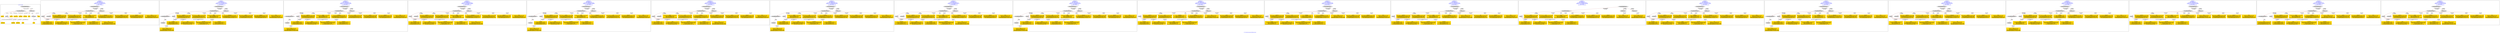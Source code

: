 digraph n0 {
fontcolor="blue"
remincross="true"
label="s17-s-houston-museum-of-fine-arts.json"
subgraph cluster_0 {
label="1-correct model"
n2[style="filled",color="white",fillcolor="lightgray",label="CulturalHeritageObject1"];
n3[shape="plaintext",style="filled",fillcolor="gold",label="artyear"];
n4[style="filled",color="white",fillcolor="lightgray",label="Person1"];
n5[shape="plaintext",style="filled",fillcolor="gold",label="artdesc"];
n6[shape="plaintext",style="filled",fillcolor="gold",label="dimensions"];
n7[shape="plaintext",style="filled",fillcolor="gold",label="technique"];
n8[shape="plaintext",style="filled",fillcolor="gold",label="credittext"];
n9[shape="plaintext",style="filled",fillcolor="gold",label="title"];
n10[style="filled",color="white",fillcolor="lightgray",label="Document1"];
n11[shape="plaintext",style="filled",fillcolor="gold",label="nationality"];
n12[shape="plaintext",style="filled",fillcolor="gold",label="birthDate"];
n13[shape="plaintext",style="filled",fillcolor="gold",label="deathDate"];
n14[shape="plaintext",style="filled",fillcolor="gold",label="artist"];
n15[style="filled",color="white",fillcolor="lightgray",label="EuropeanaAggregation1"];
n16[style="filled",color="white",fillcolor="lightgray",label="WebResource1"];
n17[shape="plaintext",style="filled",fillcolor="gold",label="photo"];
n18[shape="plaintext",style="filled",fillcolor="gold",label="link"];
}
subgraph cluster_1 {
label="candidate 0\nlink coherence:1.0\nnode coherence:1.0\nconfidence:0.5120234680293804\nmapping score:0.6151189337875712\ncost:15.9997\n-precision:1.0-recall:1.0"
n20[style="filled",color="white",fillcolor="lightgray",label="CulturalHeritageObject1"];
n21[style="filled",color="white",fillcolor="lightgray",label="Person1"];
n22[style="filled",color="white",fillcolor="lightgray",label="Document1"];
n23[style="filled",color="white",fillcolor="lightgray",label="EuropeanaAggregation1"];
n24[style="filled",color="white",fillcolor="lightgray",label="WebResource1"];
n25[shape="plaintext",style="filled",fillcolor="gold",label="birthDate\n[Person,dateOfBirth,0.326]\n[CulturalHeritageObject,created,0.321]\n[Person,dateOfDeath,0.309]\n[CulturalHeritageObject,title,0.044]"];
n26[shape="plaintext",style="filled",fillcolor="gold",label="credittext\n[CulturalHeritageObject,provenance,0.651]\n[CulturalHeritageObject,description,0.163]\n[CulturalHeritageObject,title,0.106]\n[Person,biographicalInformation,0.081]"];
n27[shape="plaintext",style="filled",fillcolor="gold",label="title\n[CulturalHeritageObject,description,0.403]\n[CulturalHeritageObject,title,0.352]\n[Person,biographicalInformation,0.167]\n[CulturalHeritageObject,provenance,0.078]"];
n28[shape="plaintext",style="filled",fillcolor="gold",label="artyear\n[CulturalHeritageObject,created,0.39]\n[Person,dateOfDeath,0.331]\n[Person,dateOfBirth,0.19]\n[CulturalHeritageObject,provenance,0.089]"];
n29[shape="plaintext",style="filled",fillcolor="gold",label="artist\n[Person,nameOfThePerson,0.48]\n[CulturalHeritageObject,description,0.179]\n[CulturalHeritageObject,provenance,0.175]\n[Document,classLink,0.166]"];
n30[shape="plaintext",style="filled",fillcolor="gold",label="dimensions\n[CulturalHeritageObject,extent,0.636]\n[CulturalHeritageObject,accessionNumber,0.177]\n[CulturalHeritageObject,description,0.116]\n[CulturalHeritageObject,provenance,0.071]"];
n31[shape="plaintext",style="filled",fillcolor="gold",label="link\n[WebResource,classLink,0.59]\n[Document,classLink,0.291]\n[CulturalHeritageObject,description,0.066]\n[CulturalHeritageObject,provenance,0.053]"];
n32[shape="plaintext",style="filled",fillcolor="gold",label="artdesc\n[CulturalHeritageObject,description,0.438]\n[Person,biographicalInformation,0.393]\n[CulturalHeritageObject,title,0.109]\n[CulturalHeritageObject,provenance,0.06]"];
n33[shape="plaintext",style="filled",fillcolor="gold",label="technique\n[CulturalHeritageObject,medium,0.758]\n[CulturalHeritageObject,description,0.121]\n[Person,biographicalInformation,0.07]\n[CulturalHeritageObject,title,0.051]"];
n34[shape="plaintext",style="filled",fillcolor="gold",label="nationality\n[Person,countryAssociatedWithThePerson,0.617]\n[CulturalHeritageObject,provenance,0.168]\n[Concept,prefLabel,0.109]\n[CulturalHeritageObject,title,0.106]"];
n35[shape="plaintext",style="filled",fillcolor="gold",label="deathDate\n[Person,dateOfDeath,0.447]\n[CulturalHeritageObject,created,0.313]\n[Person,dateOfBirth,0.16]\n[CulturalHeritageObject,provenance,0.08]"];
n36[shape="plaintext",style="filled",fillcolor="gold",label="photo\n[WebResource,classLink,0.758]\n[Document,classLink,0.226]\n[CulturalHeritageObject,description,0.008]\n[CulturalHeritageObject,extent,0.007]"];
}
subgraph cluster_2 {
label="candidate 1\nlink coherence:1.0\nnode coherence:1.0\nconfidence:0.5120234680293804\nmapping score:0.6151189337875712\ncost:16.9997\n-precision:0.88-recall:0.94"
n38[style="filled",color="white",fillcolor="lightgray",label="CulturalHeritageObject1"];
n39[style="filled",color="white",fillcolor="lightgray",label="CulturalHeritageObject2"];
n40[style="filled",color="white",fillcolor="lightgray",label="Person1"];
n41[style="filled",color="white",fillcolor="lightgray",label="Document2"];
n42[style="filled",color="white",fillcolor="lightgray",label="EuropeanaAggregation1"];
n43[style="filled",color="white",fillcolor="lightgray",label="WebResource1"];
n44[shape="plaintext",style="filled",fillcolor="gold",label="birthDate\n[Person,dateOfBirth,0.326]\n[CulturalHeritageObject,created,0.321]\n[Person,dateOfDeath,0.309]\n[CulturalHeritageObject,title,0.044]"];
n45[shape="plaintext",style="filled",fillcolor="gold",label="credittext\n[CulturalHeritageObject,provenance,0.651]\n[CulturalHeritageObject,description,0.163]\n[CulturalHeritageObject,title,0.106]\n[Person,biographicalInformation,0.081]"];
n46[shape="plaintext",style="filled",fillcolor="gold",label="title\n[CulturalHeritageObject,description,0.403]\n[CulturalHeritageObject,title,0.352]\n[Person,biographicalInformation,0.167]\n[CulturalHeritageObject,provenance,0.078]"];
n47[shape="plaintext",style="filled",fillcolor="gold",label="artyear\n[CulturalHeritageObject,created,0.39]\n[Person,dateOfDeath,0.331]\n[Person,dateOfBirth,0.19]\n[CulturalHeritageObject,provenance,0.089]"];
n48[shape="plaintext",style="filled",fillcolor="gold",label="artist\n[Person,nameOfThePerson,0.48]\n[CulturalHeritageObject,description,0.179]\n[CulturalHeritageObject,provenance,0.175]\n[Document,classLink,0.166]"];
n49[shape="plaintext",style="filled",fillcolor="gold",label="dimensions\n[CulturalHeritageObject,extent,0.636]\n[CulturalHeritageObject,accessionNumber,0.177]\n[CulturalHeritageObject,description,0.116]\n[CulturalHeritageObject,provenance,0.071]"];
n50[shape="plaintext",style="filled",fillcolor="gold",label="artdesc\n[CulturalHeritageObject,description,0.438]\n[Person,biographicalInformation,0.393]\n[CulturalHeritageObject,title,0.109]\n[CulturalHeritageObject,provenance,0.06]"];
n51[shape="plaintext",style="filled",fillcolor="gold",label="link\n[WebResource,classLink,0.59]\n[Document,classLink,0.291]\n[CulturalHeritageObject,description,0.066]\n[CulturalHeritageObject,provenance,0.053]"];
n52[shape="plaintext",style="filled",fillcolor="gold",label="technique\n[CulturalHeritageObject,medium,0.758]\n[CulturalHeritageObject,description,0.121]\n[Person,biographicalInformation,0.07]\n[CulturalHeritageObject,title,0.051]"];
n53[shape="plaintext",style="filled",fillcolor="gold",label="nationality\n[Person,countryAssociatedWithThePerson,0.617]\n[CulturalHeritageObject,provenance,0.168]\n[Concept,prefLabel,0.109]\n[CulturalHeritageObject,title,0.106]"];
n54[shape="plaintext",style="filled",fillcolor="gold",label="deathDate\n[Person,dateOfDeath,0.447]\n[CulturalHeritageObject,created,0.313]\n[Person,dateOfBirth,0.16]\n[CulturalHeritageObject,provenance,0.08]"];
n55[shape="plaintext",style="filled",fillcolor="gold",label="photo\n[WebResource,classLink,0.758]\n[Document,classLink,0.226]\n[CulturalHeritageObject,description,0.008]\n[CulturalHeritageObject,extent,0.007]"];
}
subgraph cluster_3 {
label="candidate 10\nlink coherence:1.0\nnode coherence:1.0\nconfidence:0.4891939854294738\nmapping score:0.607509106254269\ncost:16.9997\n-precision:0.82-recall:0.88"
n57[style="filled",color="white",fillcolor="lightgray",label="CulturalHeritageObject1"];
n58[style="filled",color="white",fillcolor="lightgray",label="CulturalHeritageObject2"];
n59[style="filled",color="white",fillcolor="lightgray",label="Person1"];
n60[style="filled",color="white",fillcolor="lightgray",label="Document2"];
n61[style="filled",color="white",fillcolor="lightgray",label="EuropeanaAggregation1"];
n62[style="filled",color="white",fillcolor="lightgray",label="WebResource1"];
n63[shape="plaintext",style="filled",fillcolor="gold",label="birthDate\n[Person,dateOfBirth,0.326]\n[CulturalHeritageObject,created,0.321]\n[Person,dateOfDeath,0.309]\n[CulturalHeritageObject,title,0.044]"];
n64[shape="plaintext",style="filled",fillcolor="gold",label="credittext\n[CulturalHeritageObject,provenance,0.651]\n[CulturalHeritageObject,description,0.163]\n[CulturalHeritageObject,title,0.106]\n[Person,biographicalInformation,0.081]"];
n65[shape="plaintext",style="filled",fillcolor="gold",label="artyear\n[CulturalHeritageObject,created,0.39]\n[Person,dateOfDeath,0.331]\n[Person,dateOfBirth,0.19]\n[CulturalHeritageObject,provenance,0.089]"];
n66[shape="plaintext",style="filled",fillcolor="gold",label="artist\n[Person,nameOfThePerson,0.48]\n[CulturalHeritageObject,description,0.179]\n[CulturalHeritageObject,provenance,0.175]\n[Document,classLink,0.166]"];
n67[shape="plaintext",style="filled",fillcolor="gold",label="dimensions\n[CulturalHeritageObject,extent,0.636]\n[CulturalHeritageObject,accessionNumber,0.177]\n[CulturalHeritageObject,description,0.116]\n[CulturalHeritageObject,provenance,0.071]"];
n68[shape="plaintext",style="filled",fillcolor="gold",label="title\n[CulturalHeritageObject,description,0.403]\n[CulturalHeritageObject,title,0.352]\n[Person,biographicalInformation,0.167]\n[CulturalHeritageObject,provenance,0.078]"];
n69[shape="plaintext",style="filled",fillcolor="gold",label="artdesc\n[CulturalHeritageObject,description,0.438]\n[Person,biographicalInformation,0.393]\n[CulturalHeritageObject,title,0.109]\n[CulturalHeritageObject,provenance,0.06]"];
n70[shape="plaintext",style="filled",fillcolor="gold",label="link\n[WebResource,classLink,0.59]\n[Document,classLink,0.291]\n[CulturalHeritageObject,description,0.066]\n[CulturalHeritageObject,provenance,0.053]"];
n71[shape="plaintext",style="filled",fillcolor="gold",label="technique\n[CulturalHeritageObject,medium,0.758]\n[CulturalHeritageObject,description,0.121]\n[Person,biographicalInformation,0.07]\n[CulturalHeritageObject,title,0.051]"];
n72[shape="plaintext",style="filled",fillcolor="gold",label="nationality\n[Person,countryAssociatedWithThePerson,0.617]\n[CulturalHeritageObject,provenance,0.168]\n[Concept,prefLabel,0.109]\n[CulturalHeritageObject,title,0.106]"];
n73[shape="plaintext",style="filled",fillcolor="gold",label="deathDate\n[Person,dateOfDeath,0.447]\n[CulturalHeritageObject,created,0.313]\n[Person,dateOfBirth,0.16]\n[CulturalHeritageObject,provenance,0.08]"];
n74[shape="plaintext",style="filled",fillcolor="gold",label="photo\n[WebResource,classLink,0.758]\n[Document,classLink,0.226]\n[CulturalHeritageObject,description,0.008]\n[CulturalHeritageObject,extent,0.007]"];
}
subgraph cluster_4 {
label="candidate 11\nlink coherence:1.0\nnode coherence:1.0\nconfidence:0.48882651301565544\nmapping score:0.6073866154496629\ncost:15.9997\n-precision:0.88-recall:0.88"
n76[style="filled",color="white",fillcolor="lightgray",label="CulturalHeritageObject1"];
n77[style="filled",color="white",fillcolor="lightgray",label="Person1"];
n78[style="filled",color="white",fillcolor="lightgray",label="Document1"];
n79[style="filled",color="white",fillcolor="lightgray",label="EuropeanaAggregation1"];
n80[style="filled",color="white",fillcolor="lightgray",label="WebResource1"];
n81[shape="plaintext",style="filled",fillcolor="gold",label="birthDate\n[Person,dateOfBirth,0.326]\n[CulturalHeritageObject,created,0.321]\n[Person,dateOfDeath,0.309]\n[CulturalHeritageObject,title,0.044]"];
n82[shape="plaintext",style="filled",fillcolor="gold",label="credittext\n[CulturalHeritageObject,provenance,0.651]\n[CulturalHeritageObject,description,0.163]\n[CulturalHeritageObject,title,0.106]\n[Person,biographicalInformation,0.081]"];
n83[shape="plaintext",style="filled",fillcolor="gold",label="artdesc\n[CulturalHeritageObject,description,0.438]\n[Person,biographicalInformation,0.393]\n[CulturalHeritageObject,title,0.109]\n[CulturalHeritageObject,provenance,0.06]"];
n84[shape="plaintext",style="filled",fillcolor="gold",label="artyear\n[CulturalHeritageObject,created,0.39]\n[Person,dateOfDeath,0.331]\n[Person,dateOfBirth,0.19]\n[CulturalHeritageObject,provenance,0.089]"];
n85[shape="plaintext",style="filled",fillcolor="gold",label="artist\n[Person,nameOfThePerson,0.48]\n[CulturalHeritageObject,description,0.179]\n[CulturalHeritageObject,provenance,0.175]\n[Document,classLink,0.166]"];
n86[shape="plaintext",style="filled",fillcolor="gold",label="dimensions\n[CulturalHeritageObject,extent,0.636]\n[CulturalHeritageObject,accessionNumber,0.177]\n[CulturalHeritageObject,description,0.116]\n[CulturalHeritageObject,provenance,0.071]"];
n87[shape="plaintext",style="filled",fillcolor="gold",label="link\n[WebResource,classLink,0.59]\n[Document,classLink,0.291]\n[CulturalHeritageObject,description,0.066]\n[CulturalHeritageObject,provenance,0.053]"];
n88[shape="plaintext",style="filled",fillcolor="gold",label="title\n[CulturalHeritageObject,description,0.403]\n[CulturalHeritageObject,title,0.352]\n[Person,biographicalInformation,0.167]\n[CulturalHeritageObject,provenance,0.078]"];
n89[shape="plaintext",style="filled",fillcolor="gold",label="technique\n[CulturalHeritageObject,medium,0.758]\n[CulturalHeritageObject,description,0.121]\n[Person,biographicalInformation,0.07]\n[CulturalHeritageObject,title,0.051]"];
n90[shape="plaintext",style="filled",fillcolor="gold",label="nationality\n[Person,countryAssociatedWithThePerson,0.617]\n[CulturalHeritageObject,provenance,0.168]\n[Concept,prefLabel,0.109]\n[CulturalHeritageObject,title,0.106]"];
n91[shape="plaintext",style="filled",fillcolor="gold",label="deathDate\n[Person,dateOfDeath,0.447]\n[CulturalHeritageObject,created,0.313]\n[Person,dateOfBirth,0.16]\n[CulturalHeritageObject,provenance,0.08]"];
n92[shape="plaintext",style="filled",fillcolor="gold",label="photo\n[WebResource,classLink,0.758]\n[Document,classLink,0.226]\n[CulturalHeritageObject,description,0.008]\n[CulturalHeritageObject,extent,0.007]"];
}
subgraph cluster_5 {
label="candidate 12\nlink coherence:1.0\nnode coherence:1.0\nconfidence:0.48882651301565544\nmapping score:0.6073866154496629\ncost:16.9997\n-precision:0.76-recall:0.81"
n94[style="filled",color="white",fillcolor="lightgray",label="CulturalHeritageObject1"];
n95[style="filled",color="white",fillcolor="lightgray",label="CulturalHeritageObject2"];
n96[style="filled",color="white",fillcolor="lightgray",label="Person1"];
n97[style="filled",color="white",fillcolor="lightgray",label="Document2"];
n98[style="filled",color="white",fillcolor="lightgray",label="EuropeanaAggregation1"];
n99[style="filled",color="white",fillcolor="lightgray",label="WebResource1"];
n100[shape="plaintext",style="filled",fillcolor="gold",label="birthDate\n[Person,dateOfBirth,0.326]\n[CulturalHeritageObject,created,0.321]\n[Person,dateOfDeath,0.309]\n[CulturalHeritageObject,title,0.044]"];
n101[shape="plaintext",style="filled",fillcolor="gold",label="credittext\n[CulturalHeritageObject,provenance,0.651]\n[CulturalHeritageObject,description,0.163]\n[CulturalHeritageObject,title,0.106]\n[Person,biographicalInformation,0.081]"];
n102[shape="plaintext",style="filled",fillcolor="gold",label="artdesc\n[CulturalHeritageObject,description,0.438]\n[Person,biographicalInformation,0.393]\n[CulturalHeritageObject,title,0.109]\n[CulturalHeritageObject,provenance,0.06]"];
n103[shape="plaintext",style="filled",fillcolor="gold",label="artyear\n[CulturalHeritageObject,created,0.39]\n[Person,dateOfDeath,0.331]\n[Person,dateOfBirth,0.19]\n[CulturalHeritageObject,provenance,0.089]"];
n104[shape="plaintext",style="filled",fillcolor="gold",label="artist\n[Person,nameOfThePerson,0.48]\n[CulturalHeritageObject,description,0.179]\n[CulturalHeritageObject,provenance,0.175]\n[Document,classLink,0.166]"];
n105[shape="plaintext",style="filled",fillcolor="gold",label="dimensions\n[CulturalHeritageObject,extent,0.636]\n[CulturalHeritageObject,accessionNumber,0.177]\n[CulturalHeritageObject,description,0.116]\n[CulturalHeritageObject,provenance,0.071]"];
n106[shape="plaintext",style="filled",fillcolor="gold",label="title\n[CulturalHeritageObject,description,0.403]\n[CulturalHeritageObject,title,0.352]\n[Person,biographicalInformation,0.167]\n[CulturalHeritageObject,provenance,0.078]"];
n107[shape="plaintext",style="filled",fillcolor="gold",label="link\n[WebResource,classLink,0.59]\n[Document,classLink,0.291]\n[CulturalHeritageObject,description,0.066]\n[CulturalHeritageObject,provenance,0.053]"];
n108[shape="plaintext",style="filled",fillcolor="gold",label="technique\n[CulturalHeritageObject,medium,0.758]\n[CulturalHeritageObject,description,0.121]\n[Person,biographicalInformation,0.07]\n[CulturalHeritageObject,title,0.051]"];
n109[shape="plaintext",style="filled",fillcolor="gold",label="nationality\n[Person,countryAssociatedWithThePerson,0.617]\n[CulturalHeritageObject,provenance,0.168]\n[Concept,prefLabel,0.109]\n[CulturalHeritageObject,title,0.106]"];
n110[shape="plaintext",style="filled",fillcolor="gold",label="deathDate\n[Person,dateOfDeath,0.447]\n[CulturalHeritageObject,created,0.313]\n[Person,dateOfBirth,0.16]\n[CulturalHeritageObject,provenance,0.08]"];
n111[shape="plaintext",style="filled",fillcolor="gold",label="photo\n[WebResource,classLink,0.758]\n[Document,classLink,0.226]\n[CulturalHeritageObject,description,0.008]\n[CulturalHeritageObject,extent,0.007]"];
}
subgraph cluster_6 {
label="candidate 13\nlink coherence:1.0\nnode coherence:1.0\nconfidence:0.48694815625601606\nmapping score:0.6067604965297831\ncost:15.9997\n-precision:0.94-recall:0.94"
n113[style="filled",color="white",fillcolor="lightgray",label="CulturalHeritageObject1"];
n114[style="filled",color="white",fillcolor="lightgray",label="Person1"];
n115[style="filled",color="white",fillcolor="lightgray",label="Document1"];
n116[style="filled",color="white",fillcolor="lightgray",label="EuropeanaAggregation1"];
n117[style="filled",color="white",fillcolor="lightgray",label="WebResource1"];
n118[shape="plaintext",style="filled",fillcolor="gold",label="birthDate\n[Person,dateOfBirth,0.326]\n[CulturalHeritageObject,created,0.321]\n[Person,dateOfDeath,0.309]\n[CulturalHeritageObject,title,0.044]"];
n119[shape="plaintext",style="filled",fillcolor="gold",label="artyear\n[CulturalHeritageObject,created,0.39]\n[Person,dateOfDeath,0.331]\n[Person,dateOfBirth,0.19]\n[CulturalHeritageObject,provenance,0.089]"];
n120[shape="plaintext",style="filled",fillcolor="gold",label="title\n[CulturalHeritageObject,description,0.403]\n[CulturalHeritageObject,title,0.352]\n[Person,biographicalInformation,0.167]\n[CulturalHeritageObject,provenance,0.078]"];
n121[shape="plaintext",style="filled",fillcolor="gold",label="artist\n[Person,nameOfThePerson,0.48]\n[CulturalHeritageObject,description,0.179]\n[CulturalHeritageObject,provenance,0.175]\n[Document,classLink,0.166]"];
n122[shape="plaintext",style="filled",fillcolor="gold",label="dimensions\n[CulturalHeritageObject,extent,0.636]\n[CulturalHeritageObject,accessionNumber,0.177]\n[CulturalHeritageObject,description,0.116]\n[CulturalHeritageObject,provenance,0.071]"];
n123[shape="plaintext",style="filled",fillcolor="gold",label="link\n[WebResource,classLink,0.59]\n[Document,classLink,0.291]\n[CulturalHeritageObject,description,0.066]\n[CulturalHeritageObject,provenance,0.053]"];
n124[shape="plaintext",style="filled",fillcolor="gold",label="credittext\n[CulturalHeritageObject,provenance,0.651]\n[CulturalHeritageObject,description,0.163]\n[CulturalHeritageObject,title,0.106]\n[Person,biographicalInformation,0.081]"];
n125[shape="plaintext",style="filled",fillcolor="gold",label="artdesc\n[CulturalHeritageObject,description,0.438]\n[Person,biographicalInformation,0.393]\n[CulturalHeritageObject,title,0.109]\n[CulturalHeritageObject,provenance,0.06]"];
n126[shape="plaintext",style="filled",fillcolor="gold",label="technique\n[CulturalHeritageObject,medium,0.758]\n[CulturalHeritageObject,description,0.121]\n[Person,biographicalInformation,0.07]\n[CulturalHeritageObject,title,0.051]"];
n127[shape="plaintext",style="filled",fillcolor="gold",label="nationality\n[Person,countryAssociatedWithThePerson,0.617]\n[CulturalHeritageObject,provenance,0.168]\n[Concept,prefLabel,0.109]\n[CulturalHeritageObject,title,0.106]"];
n128[shape="plaintext",style="filled",fillcolor="gold",label="deathDate\n[Person,dateOfDeath,0.447]\n[CulturalHeritageObject,created,0.313]\n[Person,dateOfBirth,0.16]\n[CulturalHeritageObject,provenance,0.08]"];
n129[shape="plaintext",style="filled",fillcolor="gold",label="photo\n[WebResource,classLink,0.758]\n[Document,classLink,0.226]\n[CulturalHeritageObject,description,0.008]\n[CulturalHeritageObject,extent,0.007]"];
}
subgraph cluster_7 {
label="candidate 14\nlink coherence:1.0\nnode coherence:1.0\nconfidence:0.48694815625601606\nmapping score:0.6067604965297831\ncost:16.9997\n-precision:0.82-recall:0.88"
n131[style="filled",color="white",fillcolor="lightgray",label="CulturalHeritageObject1"];
n132[style="filled",color="white",fillcolor="lightgray",label="CulturalHeritageObject2"];
n133[style="filled",color="white",fillcolor="lightgray",label="Person1"];
n134[style="filled",color="white",fillcolor="lightgray",label="Document2"];
n135[style="filled",color="white",fillcolor="lightgray",label="EuropeanaAggregation1"];
n136[style="filled",color="white",fillcolor="lightgray",label="WebResource1"];
n137[shape="plaintext",style="filled",fillcolor="gold",label="birthDate\n[Person,dateOfBirth,0.326]\n[CulturalHeritageObject,created,0.321]\n[Person,dateOfDeath,0.309]\n[CulturalHeritageObject,title,0.044]"];
n138[shape="plaintext",style="filled",fillcolor="gold",label="artyear\n[CulturalHeritageObject,created,0.39]\n[Person,dateOfDeath,0.331]\n[Person,dateOfBirth,0.19]\n[CulturalHeritageObject,provenance,0.089]"];
n139[shape="plaintext",style="filled",fillcolor="gold",label="title\n[CulturalHeritageObject,description,0.403]\n[CulturalHeritageObject,title,0.352]\n[Person,biographicalInformation,0.167]\n[CulturalHeritageObject,provenance,0.078]"];
n140[shape="plaintext",style="filled",fillcolor="gold",label="artist\n[Person,nameOfThePerson,0.48]\n[CulturalHeritageObject,description,0.179]\n[CulturalHeritageObject,provenance,0.175]\n[Document,classLink,0.166]"];
n141[shape="plaintext",style="filled",fillcolor="gold",label="dimensions\n[CulturalHeritageObject,extent,0.636]\n[CulturalHeritageObject,accessionNumber,0.177]\n[CulturalHeritageObject,description,0.116]\n[CulturalHeritageObject,provenance,0.071]"];
n142[shape="plaintext",style="filled",fillcolor="gold",label="credittext\n[CulturalHeritageObject,provenance,0.651]\n[CulturalHeritageObject,description,0.163]\n[CulturalHeritageObject,title,0.106]\n[Person,biographicalInformation,0.081]"];
n143[shape="plaintext",style="filled",fillcolor="gold",label="artdesc\n[CulturalHeritageObject,description,0.438]\n[Person,biographicalInformation,0.393]\n[CulturalHeritageObject,title,0.109]\n[CulturalHeritageObject,provenance,0.06]"];
n144[shape="plaintext",style="filled",fillcolor="gold",label="link\n[WebResource,classLink,0.59]\n[Document,classLink,0.291]\n[CulturalHeritageObject,description,0.066]\n[CulturalHeritageObject,provenance,0.053]"];
n145[shape="plaintext",style="filled",fillcolor="gold",label="technique\n[CulturalHeritageObject,medium,0.758]\n[CulturalHeritageObject,description,0.121]\n[Person,biographicalInformation,0.07]\n[CulturalHeritageObject,title,0.051]"];
n146[shape="plaintext",style="filled",fillcolor="gold",label="nationality\n[Person,countryAssociatedWithThePerson,0.617]\n[CulturalHeritageObject,provenance,0.168]\n[Concept,prefLabel,0.109]\n[CulturalHeritageObject,title,0.106]"];
n147[shape="plaintext",style="filled",fillcolor="gold",label="deathDate\n[Person,dateOfDeath,0.447]\n[CulturalHeritageObject,created,0.313]\n[Person,dateOfBirth,0.16]\n[CulturalHeritageObject,provenance,0.08]"];
n148[shape="plaintext",style="filled",fillcolor="gold",label="photo\n[WebResource,classLink,0.758]\n[Document,classLink,0.226]\n[CulturalHeritageObject,description,0.008]\n[CulturalHeritageObject,extent,0.007]"];
}
subgraph cluster_8 {
label="candidate 15\nlink coherence:1.0\nnode coherence:1.0\nconfidence:0.4867145958425197\nmapping score:0.6066826430586176\ncost:15.9997\n-precision:0.88-recall:0.88"
n150[style="filled",color="white",fillcolor="lightgray",label="CulturalHeritageObject1"];
n151[style="filled",color="white",fillcolor="lightgray",label="Person1"];
n152[style="filled",color="white",fillcolor="lightgray",label="Document1"];
n153[style="filled",color="white",fillcolor="lightgray",label="EuropeanaAggregation1"];
n154[style="filled",color="white",fillcolor="lightgray",label="WebResource1"];
n155[shape="plaintext",style="filled",fillcolor="gold",label="credittext\n[CulturalHeritageObject,provenance,0.651]\n[CulturalHeritageObject,description,0.163]\n[CulturalHeritageObject,title,0.106]\n[Person,biographicalInformation,0.081]"];
n156[shape="plaintext",style="filled",fillcolor="gold",label="deathDate\n[Person,dateOfDeath,0.447]\n[CulturalHeritageObject,created,0.313]\n[Person,dateOfBirth,0.16]\n[CulturalHeritageObject,provenance,0.08]"];
n157[shape="plaintext",style="filled",fillcolor="gold",label="title\n[CulturalHeritageObject,description,0.403]\n[CulturalHeritageObject,title,0.352]\n[Person,biographicalInformation,0.167]\n[CulturalHeritageObject,provenance,0.078]"];
n158[shape="plaintext",style="filled",fillcolor="gold",label="artyear\n[CulturalHeritageObject,created,0.39]\n[Person,dateOfDeath,0.331]\n[Person,dateOfBirth,0.19]\n[CulturalHeritageObject,provenance,0.089]"];
n159[shape="plaintext",style="filled",fillcolor="gold",label="artist\n[Person,nameOfThePerson,0.48]\n[CulturalHeritageObject,description,0.179]\n[CulturalHeritageObject,provenance,0.175]\n[Document,classLink,0.166]"];
n160[shape="plaintext",style="filled",fillcolor="gold",label="dimensions\n[CulturalHeritageObject,extent,0.636]\n[CulturalHeritageObject,accessionNumber,0.177]\n[CulturalHeritageObject,description,0.116]\n[CulturalHeritageObject,provenance,0.071]"];
n161[shape="plaintext",style="filled",fillcolor="gold",label="link\n[WebResource,classLink,0.59]\n[Document,classLink,0.291]\n[CulturalHeritageObject,description,0.066]\n[CulturalHeritageObject,provenance,0.053]"];
n162[shape="plaintext",style="filled",fillcolor="gold",label="artdesc\n[CulturalHeritageObject,description,0.438]\n[Person,biographicalInformation,0.393]\n[CulturalHeritageObject,title,0.109]\n[CulturalHeritageObject,provenance,0.06]"];
n163[shape="plaintext",style="filled",fillcolor="gold",label="technique\n[CulturalHeritageObject,medium,0.758]\n[CulturalHeritageObject,description,0.121]\n[Person,biographicalInformation,0.07]\n[CulturalHeritageObject,title,0.051]"];
n164[shape="plaintext",style="filled",fillcolor="gold",label="birthDate\n[Person,dateOfBirth,0.326]\n[CulturalHeritageObject,created,0.321]\n[Person,dateOfDeath,0.309]\n[CulturalHeritageObject,title,0.044]"];
n165[shape="plaintext",style="filled",fillcolor="gold",label="nationality\n[Person,countryAssociatedWithThePerson,0.617]\n[CulturalHeritageObject,provenance,0.168]\n[Concept,prefLabel,0.109]\n[CulturalHeritageObject,title,0.106]"];
n166[shape="plaintext",style="filled",fillcolor="gold",label="photo\n[WebResource,classLink,0.758]\n[Document,classLink,0.226]\n[CulturalHeritageObject,description,0.008]\n[CulturalHeritageObject,extent,0.007]"];
}
subgraph cluster_9 {
label="candidate 16\nlink coherence:1.0\nnode coherence:1.0\nconfidence:0.4867145958425197\nmapping score:0.6066826430586176\ncost:16.9997\n-precision:0.76-recall:0.81"
n168[style="filled",color="white",fillcolor="lightgray",label="CulturalHeritageObject1"];
n169[style="filled",color="white",fillcolor="lightgray",label="CulturalHeritageObject2"];
n170[style="filled",color="white",fillcolor="lightgray",label="Person1"];
n171[style="filled",color="white",fillcolor="lightgray",label="Document2"];
n172[style="filled",color="white",fillcolor="lightgray",label="EuropeanaAggregation1"];
n173[style="filled",color="white",fillcolor="lightgray",label="WebResource1"];
n174[shape="plaintext",style="filled",fillcolor="gold",label="credittext\n[CulturalHeritageObject,provenance,0.651]\n[CulturalHeritageObject,description,0.163]\n[CulturalHeritageObject,title,0.106]\n[Person,biographicalInformation,0.081]"];
n175[shape="plaintext",style="filled",fillcolor="gold",label="deathDate\n[Person,dateOfDeath,0.447]\n[CulturalHeritageObject,created,0.313]\n[Person,dateOfBirth,0.16]\n[CulturalHeritageObject,provenance,0.08]"];
n176[shape="plaintext",style="filled",fillcolor="gold",label="title\n[CulturalHeritageObject,description,0.403]\n[CulturalHeritageObject,title,0.352]\n[Person,biographicalInformation,0.167]\n[CulturalHeritageObject,provenance,0.078]"];
n177[shape="plaintext",style="filled",fillcolor="gold",label="artyear\n[CulturalHeritageObject,created,0.39]\n[Person,dateOfDeath,0.331]\n[Person,dateOfBirth,0.19]\n[CulturalHeritageObject,provenance,0.089]"];
n178[shape="plaintext",style="filled",fillcolor="gold",label="artist\n[Person,nameOfThePerson,0.48]\n[CulturalHeritageObject,description,0.179]\n[CulturalHeritageObject,provenance,0.175]\n[Document,classLink,0.166]"];
n179[shape="plaintext",style="filled",fillcolor="gold",label="dimensions\n[CulturalHeritageObject,extent,0.636]\n[CulturalHeritageObject,accessionNumber,0.177]\n[CulturalHeritageObject,description,0.116]\n[CulturalHeritageObject,provenance,0.071]"];
n180[shape="plaintext",style="filled",fillcolor="gold",label="artdesc\n[CulturalHeritageObject,description,0.438]\n[Person,biographicalInformation,0.393]\n[CulturalHeritageObject,title,0.109]\n[CulturalHeritageObject,provenance,0.06]"];
n181[shape="plaintext",style="filled",fillcolor="gold",label="link\n[WebResource,classLink,0.59]\n[Document,classLink,0.291]\n[CulturalHeritageObject,description,0.066]\n[CulturalHeritageObject,provenance,0.053]"];
n182[shape="plaintext",style="filled",fillcolor="gold",label="technique\n[CulturalHeritageObject,medium,0.758]\n[CulturalHeritageObject,description,0.121]\n[Person,biographicalInformation,0.07]\n[CulturalHeritageObject,title,0.051]"];
n183[shape="plaintext",style="filled",fillcolor="gold",label="birthDate\n[Person,dateOfBirth,0.326]\n[CulturalHeritageObject,created,0.321]\n[Person,dateOfDeath,0.309]\n[CulturalHeritageObject,title,0.044]"];
n184[shape="plaintext",style="filled",fillcolor="gold",label="nationality\n[Person,countryAssociatedWithThePerson,0.617]\n[CulturalHeritageObject,provenance,0.168]\n[Concept,prefLabel,0.109]\n[CulturalHeritageObject,title,0.106]"];
n185[shape="plaintext",style="filled",fillcolor="gold",label="photo\n[WebResource,classLink,0.758]\n[Document,classLink,0.226]\n[CulturalHeritageObject,description,0.008]\n[CulturalHeritageObject,extent,0.007]"];
}
subgraph cluster_10 {
label="candidate 17\nlink coherence:1.0\nnode coherence:1.0\nconfidence:0.47606776359884284\nmapping score:0.617022587866281\ncost:14.99971\n-precision:0.8-recall:0.75"
n187[style="filled",color="white",fillcolor="lightgray",label="CulturalHeritageObject1"];
n188[style="filled",color="white",fillcolor="lightgray",label="Person1"];
n189[style="filled",color="white",fillcolor="lightgray",label="EuropeanaAggregation1"];
n190[style="filled",color="white",fillcolor="lightgray",label="WebResource1"];
n191[shape="plaintext",style="filled",fillcolor="gold",label="birthDate\n[Person,dateOfBirth,0.326]\n[CulturalHeritageObject,created,0.321]\n[Person,dateOfDeath,0.309]\n[CulturalHeritageObject,title,0.044]"];
n192[shape="plaintext",style="filled",fillcolor="gold",label="credittext\n[CulturalHeritageObject,provenance,0.651]\n[CulturalHeritageObject,description,0.163]\n[CulturalHeritageObject,title,0.106]\n[Person,biographicalInformation,0.081]"];
n193[shape="plaintext",style="filled",fillcolor="gold",label="title\n[CulturalHeritageObject,description,0.403]\n[CulturalHeritageObject,title,0.352]\n[Person,biographicalInformation,0.167]\n[CulturalHeritageObject,provenance,0.078]"];
n194[shape="plaintext",style="filled",fillcolor="gold",label="deathDate\n[Person,dateOfDeath,0.447]\n[CulturalHeritageObject,created,0.313]\n[Person,dateOfBirth,0.16]\n[CulturalHeritageObject,provenance,0.08]"];
n195[shape="plaintext",style="filled",fillcolor="gold",label="artist\n[Person,nameOfThePerson,0.48]\n[CulturalHeritageObject,description,0.179]\n[CulturalHeritageObject,provenance,0.175]\n[Document,classLink,0.166]"];
n196[shape="plaintext",style="filled",fillcolor="gold",label="dimensions\n[CulturalHeritageObject,extent,0.636]\n[CulturalHeritageObject,accessionNumber,0.177]\n[CulturalHeritageObject,description,0.116]\n[CulturalHeritageObject,provenance,0.071]"];
n197[shape="plaintext",style="filled",fillcolor="gold",label="link\n[WebResource,classLink,0.59]\n[Document,classLink,0.291]\n[CulturalHeritageObject,description,0.066]\n[CulturalHeritageObject,provenance,0.053]"];
n198[shape="plaintext",style="filled",fillcolor="gold",label="artdesc\n[CulturalHeritageObject,description,0.438]\n[Person,biographicalInformation,0.393]\n[CulturalHeritageObject,title,0.109]\n[CulturalHeritageObject,provenance,0.06]"];
n199[shape="plaintext",style="filled",fillcolor="gold",label="technique\n[CulturalHeritageObject,medium,0.758]\n[CulturalHeritageObject,description,0.121]\n[Person,biographicalInformation,0.07]\n[CulturalHeritageObject,title,0.051]"];
n200[shape="plaintext",style="filled",fillcolor="gold",label="artyear\n[CulturalHeritageObject,created,0.39]\n[Person,dateOfDeath,0.331]\n[Person,dateOfBirth,0.19]\n[CulturalHeritageObject,provenance,0.089]"];
n201[shape="plaintext",style="filled",fillcolor="gold",label="nationality\n[Person,countryAssociatedWithThePerson,0.617]\n[CulturalHeritageObject,provenance,0.168]\n[Concept,prefLabel,0.109]\n[CulturalHeritageObject,title,0.106]"];
n202[shape="plaintext",style="filled",fillcolor="gold",label="photo\n[WebResource,classLink,0.758]\n[Document,classLink,0.226]\n[CulturalHeritageObject,description,0.008]\n[CulturalHeritageObject,extent,0.007]"];
}
subgraph cluster_11 {
label="candidate 18\nlink coherence:1.0\nnode coherence:1.0\nconfidence:0.47520596078410904\nmapping score:0.6167353202613697\ncost:14.99971\n-precision:0.8-recall:0.75"
n204[style="filled",color="white",fillcolor="lightgray",label="CulturalHeritageObject1"];
n205[style="filled",color="white",fillcolor="lightgray",label="Person1"];
n206[style="filled",color="white",fillcolor="lightgray",label="EuropeanaAggregation1"];
n207[style="filled",color="white",fillcolor="lightgray",label="WebResource1"];
n208[shape="plaintext",style="filled",fillcolor="gold",label="artyear\n[CulturalHeritageObject,created,0.39]\n[Person,dateOfDeath,0.331]\n[Person,dateOfBirth,0.19]\n[CulturalHeritageObject,provenance,0.089]"];
n209[shape="plaintext",style="filled",fillcolor="gold",label="credittext\n[CulturalHeritageObject,provenance,0.651]\n[CulturalHeritageObject,description,0.163]\n[CulturalHeritageObject,title,0.106]\n[Person,biographicalInformation,0.081]"];
n210[shape="plaintext",style="filled",fillcolor="gold",label="title\n[CulturalHeritageObject,description,0.403]\n[CulturalHeritageObject,title,0.352]\n[Person,biographicalInformation,0.167]\n[CulturalHeritageObject,provenance,0.078]"];
n211[shape="plaintext",style="filled",fillcolor="gold",label="birthDate\n[Person,dateOfBirth,0.326]\n[CulturalHeritageObject,created,0.321]\n[Person,dateOfDeath,0.309]\n[CulturalHeritageObject,title,0.044]"];
n212[shape="plaintext",style="filled",fillcolor="gold",label="artist\n[Person,nameOfThePerson,0.48]\n[CulturalHeritageObject,description,0.179]\n[CulturalHeritageObject,provenance,0.175]\n[Document,classLink,0.166]"];
n213[shape="plaintext",style="filled",fillcolor="gold",label="dimensions\n[CulturalHeritageObject,extent,0.636]\n[CulturalHeritageObject,accessionNumber,0.177]\n[CulturalHeritageObject,description,0.116]\n[CulturalHeritageObject,provenance,0.071]"];
n214[shape="plaintext",style="filled",fillcolor="gold",label="link\n[WebResource,classLink,0.59]\n[Document,classLink,0.291]\n[CulturalHeritageObject,description,0.066]\n[CulturalHeritageObject,provenance,0.053]"];
n215[shape="plaintext",style="filled",fillcolor="gold",label="artdesc\n[CulturalHeritageObject,description,0.438]\n[Person,biographicalInformation,0.393]\n[CulturalHeritageObject,title,0.109]\n[CulturalHeritageObject,provenance,0.06]"];
n216[shape="plaintext",style="filled",fillcolor="gold",label="technique\n[CulturalHeritageObject,medium,0.758]\n[CulturalHeritageObject,description,0.121]\n[Person,biographicalInformation,0.07]\n[CulturalHeritageObject,title,0.051]"];
n217[shape="plaintext",style="filled",fillcolor="gold",label="nationality\n[Person,countryAssociatedWithThePerson,0.617]\n[CulturalHeritageObject,provenance,0.168]\n[Concept,prefLabel,0.109]\n[CulturalHeritageObject,title,0.106]"];
n218[shape="plaintext",style="filled",fillcolor="gold",label="deathDate\n[Person,dateOfDeath,0.447]\n[CulturalHeritageObject,created,0.313]\n[Person,dateOfBirth,0.16]\n[CulturalHeritageObject,provenance,0.08]"];
n219[shape="plaintext",style="filled",fillcolor="gold",label="photo\n[WebResource,classLink,0.758]\n[Document,classLink,0.226]\n[CulturalHeritageObject,description,0.008]\n[CulturalHeritageObject,extent,0.007]"];
}
subgraph cluster_12 {
label="candidate 19\nlink coherence:1.0\nnode coherence:1.0\nconfidence:0.4690397069118754\nmapping score:0.6146799023039585\ncost:14.99971\n-precision:0.8-recall:0.75"
n221[style="filled",color="white",fillcolor="lightgray",label="CulturalHeritageObject1"];
n222[style="filled",color="white",fillcolor="lightgray",label="Person1"];
n223[style="filled",color="white",fillcolor="lightgray",label="EuropeanaAggregation1"];
n224[style="filled",color="white",fillcolor="lightgray",label="WebResource1"];
n225[shape="plaintext",style="filled",fillcolor="gold",label="birthDate\n[Person,dateOfBirth,0.326]\n[CulturalHeritageObject,created,0.321]\n[Person,dateOfDeath,0.309]\n[CulturalHeritageObject,title,0.044]"];
n226[shape="plaintext",style="filled",fillcolor="gold",label="credittext\n[CulturalHeritageObject,provenance,0.651]\n[CulturalHeritageObject,description,0.163]\n[CulturalHeritageObject,title,0.106]\n[Person,biographicalInformation,0.081]"];
n227[shape="plaintext",style="filled",fillcolor="gold",label="artdesc\n[CulturalHeritageObject,description,0.438]\n[Person,biographicalInformation,0.393]\n[CulturalHeritageObject,title,0.109]\n[CulturalHeritageObject,provenance,0.06]"];
n228[shape="plaintext",style="filled",fillcolor="gold",label="artyear\n[CulturalHeritageObject,created,0.39]\n[Person,dateOfDeath,0.331]\n[Person,dateOfBirth,0.19]\n[CulturalHeritageObject,provenance,0.089]"];
n229[shape="plaintext",style="filled",fillcolor="gold",label="artist\n[Person,nameOfThePerson,0.48]\n[CulturalHeritageObject,description,0.179]\n[CulturalHeritageObject,provenance,0.175]\n[Document,classLink,0.166]"];
n230[shape="plaintext",style="filled",fillcolor="gold",label="dimensions\n[CulturalHeritageObject,extent,0.636]\n[CulturalHeritageObject,accessionNumber,0.177]\n[CulturalHeritageObject,description,0.116]\n[CulturalHeritageObject,provenance,0.071]"];
n231[shape="plaintext",style="filled",fillcolor="gold",label="link\n[WebResource,classLink,0.59]\n[Document,classLink,0.291]\n[CulturalHeritageObject,description,0.066]\n[CulturalHeritageObject,provenance,0.053]"];
n232[shape="plaintext",style="filled",fillcolor="gold",label="title\n[CulturalHeritageObject,description,0.403]\n[CulturalHeritageObject,title,0.352]\n[Person,biographicalInformation,0.167]\n[CulturalHeritageObject,provenance,0.078]"];
n233[shape="plaintext",style="filled",fillcolor="gold",label="technique\n[CulturalHeritageObject,medium,0.758]\n[CulturalHeritageObject,description,0.121]\n[Person,biographicalInformation,0.07]\n[CulturalHeritageObject,title,0.051]"];
n234[shape="plaintext",style="filled",fillcolor="gold",label="nationality\n[Person,countryAssociatedWithThePerson,0.617]\n[CulturalHeritageObject,provenance,0.168]\n[Concept,prefLabel,0.109]\n[CulturalHeritageObject,title,0.106]"];
n235[shape="plaintext",style="filled",fillcolor="gold",label="deathDate\n[Person,dateOfDeath,0.447]\n[CulturalHeritageObject,created,0.313]\n[Person,dateOfBirth,0.16]\n[CulturalHeritageObject,provenance,0.08]"];
n236[shape="plaintext",style="filled",fillcolor="gold",label="photo\n[WebResource,classLink,0.758]\n[Document,classLink,0.226]\n[CulturalHeritageObject,description,0.008]\n[CulturalHeritageObject,extent,0.007]"];
}
subgraph cluster_13 {
label="candidate 2\nlink coherence:1.0\nnode coherence:1.0\nconfidence:0.5054694014496192\nmapping score:0.6129342449276508\ncost:15.9997\n-precision:0.81-recall:0.81"
n238[style="filled",color="white",fillcolor="lightgray",label="CulturalHeritageObject1"];
n239[style="filled",color="white",fillcolor="lightgray",label="Person1"];
n240[style="filled",color="white",fillcolor="lightgray",label="EuropeanaAggregation1"];
n241[style="filled",color="white",fillcolor="lightgray",label="WebResource1"];
n242[style="filled",color="white",fillcolor="lightgray",label="WebResource2"];
n243[shape="plaintext",style="filled",fillcolor="gold",label="birthDate\n[Person,dateOfBirth,0.326]\n[CulturalHeritageObject,created,0.321]\n[Person,dateOfDeath,0.309]\n[CulturalHeritageObject,title,0.044]"];
n244[shape="plaintext",style="filled",fillcolor="gold",label="artdesc\n[CulturalHeritageObject,description,0.438]\n[Person,biographicalInformation,0.393]\n[CulturalHeritageObject,title,0.109]\n[CulturalHeritageObject,provenance,0.06]"];
n245[shape="plaintext",style="filled",fillcolor="gold",label="title\n[CulturalHeritageObject,description,0.403]\n[CulturalHeritageObject,title,0.352]\n[Person,biographicalInformation,0.167]\n[CulturalHeritageObject,provenance,0.078]"];
n246[shape="plaintext",style="filled",fillcolor="gold",label="artyear\n[CulturalHeritageObject,created,0.39]\n[Person,dateOfDeath,0.331]\n[Person,dateOfBirth,0.19]\n[CulturalHeritageObject,provenance,0.089]"];
n247[shape="plaintext",style="filled",fillcolor="gold",label="artist\n[Person,nameOfThePerson,0.48]\n[CulturalHeritageObject,description,0.179]\n[CulturalHeritageObject,provenance,0.175]\n[Document,classLink,0.166]"];
n248[shape="plaintext",style="filled",fillcolor="gold",label="dimensions\n[CulturalHeritageObject,extent,0.636]\n[CulturalHeritageObject,accessionNumber,0.177]\n[CulturalHeritageObject,description,0.116]\n[CulturalHeritageObject,provenance,0.071]"];
n249[shape="plaintext",style="filled",fillcolor="gold",label="credittext\n[CulturalHeritageObject,provenance,0.651]\n[CulturalHeritageObject,description,0.163]\n[CulturalHeritageObject,title,0.106]\n[Person,biographicalInformation,0.081]"];
n250[shape="plaintext",style="filled",fillcolor="gold",label="link\n[WebResource,classLink,0.59]\n[Document,classLink,0.291]\n[CulturalHeritageObject,description,0.066]\n[CulturalHeritageObject,provenance,0.053]"];
n251[shape="plaintext",style="filled",fillcolor="gold",label="technique\n[CulturalHeritageObject,medium,0.758]\n[CulturalHeritageObject,description,0.121]\n[Person,biographicalInformation,0.07]\n[CulturalHeritageObject,title,0.051]"];
n252[shape="plaintext",style="filled",fillcolor="gold",label="nationality\n[Person,countryAssociatedWithThePerson,0.617]\n[CulturalHeritageObject,provenance,0.168]\n[Concept,prefLabel,0.109]\n[CulturalHeritageObject,title,0.106]"];
n253[shape="plaintext",style="filled",fillcolor="gold",label="deathDate\n[Person,dateOfDeath,0.447]\n[CulturalHeritageObject,created,0.313]\n[Person,dateOfBirth,0.16]\n[CulturalHeritageObject,provenance,0.08]"];
n254[shape="plaintext",style="filled",fillcolor="gold",label="photo\n[WebResource,classLink,0.758]\n[Document,classLink,0.226]\n[CulturalHeritageObject,description,0.008]\n[CulturalHeritageObject,extent,0.007]"];
}
subgraph cluster_14 {
label="candidate 3\nlink coherence:1.0\nnode coherence:1.0\nconfidence:0.49585456970262287\nmapping score:0.6097293010119854\ncost:15.9997\n-precision:0.88-recall:0.88"
n256[style="filled",color="white",fillcolor="lightgray",label="CulturalHeritageObject1"];
n257[style="filled",color="white",fillcolor="lightgray",label="Person1"];
n258[style="filled",color="white",fillcolor="lightgray",label="Document1"];
n259[style="filled",color="white",fillcolor="lightgray",label="EuropeanaAggregation1"];
n260[style="filled",color="white",fillcolor="lightgray",label="WebResource1"];
n261[shape="plaintext",style="filled",fillcolor="gold",label="birthDate\n[Person,dateOfBirth,0.326]\n[CulturalHeritageObject,created,0.321]\n[Person,dateOfDeath,0.309]\n[CulturalHeritageObject,title,0.044]"];
n262[shape="plaintext",style="filled",fillcolor="gold",label="credittext\n[CulturalHeritageObject,provenance,0.651]\n[CulturalHeritageObject,description,0.163]\n[CulturalHeritageObject,title,0.106]\n[Person,biographicalInformation,0.081]"];
n263[shape="plaintext",style="filled",fillcolor="gold",label="title\n[CulturalHeritageObject,description,0.403]\n[CulturalHeritageObject,title,0.352]\n[Person,biographicalInformation,0.167]\n[CulturalHeritageObject,provenance,0.078]"];
n264[shape="plaintext",style="filled",fillcolor="gold",label="deathDate\n[Person,dateOfDeath,0.447]\n[CulturalHeritageObject,created,0.313]\n[Person,dateOfBirth,0.16]\n[CulturalHeritageObject,provenance,0.08]"];
n265[shape="plaintext",style="filled",fillcolor="gold",label="artist\n[Person,nameOfThePerson,0.48]\n[CulturalHeritageObject,description,0.179]\n[CulturalHeritageObject,provenance,0.175]\n[Document,classLink,0.166]"];
n266[shape="plaintext",style="filled",fillcolor="gold",label="dimensions\n[CulturalHeritageObject,extent,0.636]\n[CulturalHeritageObject,accessionNumber,0.177]\n[CulturalHeritageObject,description,0.116]\n[CulturalHeritageObject,provenance,0.071]"];
n267[shape="plaintext",style="filled",fillcolor="gold",label="link\n[WebResource,classLink,0.59]\n[Document,classLink,0.291]\n[CulturalHeritageObject,description,0.066]\n[CulturalHeritageObject,provenance,0.053]"];
n268[shape="plaintext",style="filled",fillcolor="gold",label="artdesc\n[CulturalHeritageObject,description,0.438]\n[Person,biographicalInformation,0.393]\n[CulturalHeritageObject,title,0.109]\n[CulturalHeritageObject,provenance,0.06]"];
n269[shape="plaintext",style="filled",fillcolor="gold",label="technique\n[CulturalHeritageObject,medium,0.758]\n[CulturalHeritageObject,description,0.121]\n[Person,biographicalInformation,0.07]\n[CulturalHeritageObject,title,0.051]"];
n270[shape="plaintext",style="filled",fillcolor="gold",label="artyear\n[CulturalHeritageObject,created,0.39]\n[Person,dateOfDeath,0.331]\n[Person,dateOfBirth,0.19]\n[CulturalHeritageObject,provenance,0.089]"];
n271[shape="plaintext",style="filled",fillcolor="gold",label="nationality\n[Person,countryAssociatedWithThePerson,0.617]\n[CulturalHeritageObject,provenance,0.168]\n[Concept,prefLabel,0.109]\n[CulturalHeritageObject,title,0.106]"];
n272[shape="plaintext",style="filled",fillcolor="gold",label="photo\n[WebResource,classLink,0.758]\n[Document,classLink,0.226]\n[CulturalHeritageObject,description,0.008]\n[CulturalHeritageObject,extent,0.007]"];
}
subgraph cluster_15 {
label="candidate 4\nlink coherence:1.0\nnode coherence:1.0\nconfidence:0.49585456970262287\nmapping score:0.6097293010119854\ncost:16.9997\n-precision:0.76-recall:0.81"
n274[style="filled",color="white",fillcolor="lightgray",label="CulturalHeritageObject1"];
n275[style="filled",color="white",fillcolor="lightgray",label="CulturalHeritageObject2"];
n276[style="filled",color="white",fillcolor="lightgray",label="Person1"];
n277[style="filled",color="white",fillcolor="lightgray",label="Document2"];
n278[style="filled",color="white",fillcolor="lightgray",label="EuropeanaAggregation1"];
n279[style="filled",color="white",fillcolor="lightgray",label="WebResource1"];
n280[shape="plaintext",style="filled",fillcolor="gold",label="birthDate\n[Person,dateOfBirth,0.326]\n[CulturalHeritageObject,created,0.321]\n[Person,dateOfDeath,0.309]\n[CulturalHeritageObject,title,0.044]"];
n281[shape="plaintext",style="filled",fillcolor="gold",label="credittext\n[CulturalHeritageObject,provenance,0.651]\n[CulturalHeritageObject,description,0.163]\n[CulturalHeritageObject,title,0.106]\n[Person,biographicalInformation,0.081]"];
n282[shape="plaintext",style="filled",fillcolor="gold",label="title\n[CulturalHeritageObject,description,0.403]\n[CulturalHeritageObject,title,0.352]\n[Person,biographicalInformation,0.167]\n[CulturalHeritageObject,provenance,0.078]"];
n283[shape="plaintext",style="filled",fillcolor="gold",label="deathDate\n[Person,dateOfDeath,0.447]\n[CulturalHeritageObject,created,0.313]\n[Person,dateOfBirth,0.16]\n[CulturalHeritageObject,provenance,0.08]"];
n284[shape="plaintext",style="filled",fillcolor="gold",label="artist\n[Person,nameOfThePerson,0.48]\n[CulturalHeritageObject,description,0.179]\n[CulturalHeritageObject,provenance,0.175]\n[Document,classLink,0.166]"];
n285[shape="plaintext",style="filled",fillcolor="gold",label="dimensions\n[CulturalHeritageObject,extent,0.636]\n[CulturalHeritageObject,accessionNumber,0.177]\n[CulturalHeritageObject,description,0.116]\n[CulturalHeritageObject,provenance,0.071]"];
n286[shape="plaintext",style="filled",fillcolor="gold",label="artdesc\n[CulturalHeritageObject,description,0.438]\n[Person,biographicalInformation,0.393]\n[CulturalHeritageObject,title,0.109]\n[CulturalHeritageObject,provenance,0.06]"];
n287[shape="plaintext",style="filled",fillcolor="gold",label="link\n[WebResource,classLink,0.59]\n[Document,classLink,0.291]\n[CulturalHeritageObject,description,0.066]\n[CulturalHeritageObject,provenance,0.053]"];
n288[shape="plaintext",style="filled",fillcolor="gold",label="technique\n[CulturalHeritageObject,medium,0.758]\n[CulturalHeritageObject,description,0.121]\n[Person,biographicalInformation,0.07]\n[CulturalHeritageObject,title,0.051]"];
n289[shape="plaintext",style="filled",fillcolor="gold",label="artyear\n[CulturalHeritageObject,created,0.39]\n[Person,dateOfDeath,0.331]\n[Person,dateOfBirth,0.19]\n[CulturalHeritageObject,provenance,0.089]"];
n290[shape="plaintext",style="filled",fillcolor="gold",label="nationality\n[Person,countryAssociatedWithThePerson,0.617]\n[CulturalHeritageObject,provenance,0.168]\n[Concept,prefLabel,0.109]\n[CulturalHeritageObject,title,0.106]"];
n291[shape="plaintext",style="filled",fillcolor="gold",label="photo\n[WebResource,classLink,0.758]\n[Document,classLink,0.226]\n[CulturalHeritageObject,description,0.008]\n[CulturalHeritageObject,extent,0.007]"];
}
subgraph cluster_16 {
label="candidate 5\nlink coherence:1.0\nnode coherence:1.0\nconfidence:0.49499276688788907\nmapping score:0.6094420334070741\ncost:15.9997\n-precision:0.88-recall:0.88"
n293[style="filled",color="white",fillcolor="lightgray",label="CulturalHeritageObject1"];
n294[style="filled",color="white",fillcolor="lightgray",label="Person1"];
n295[style="filled",color="white",fillcolor="lightgray",label="Document1"];
n296[style="filled",color="white",fillcolor="lightgray",label="EuropeanaAggregation1"];
n297[style="filled",color="white",fillcolor="lightgray",label="WebResource1"];
n298[shape="plaintext",style="filled",fillcolor="gold",label="artyear\n[CulturalHeritageObject,created,0.39]\n[Person,dateOfDeath,0.331]\n[Person,dateOfBirth,0.19]\n[CulturalHeritageObject,provenance,0.089]"];
n299[shape="plaintext",style="filled",fillcolor="gold",label="credittext\n[CulturalHeritageObject,provenance,0.651]\n[CulturalHeritageObject,description,0.163]\n[CulturalHeritageObject,title,0.106]\n[Person,biographicalInformation,0.081]"];
n300[shape="plaintext",style="filled",fillcolor="gold",label="title\n[CulturalHeritageObject,description,0.403]\n[CulturalHeritageObject,title,0.352]\n[Person,biographicalInformation,0.167]\n[CulturalHeritageObject,provenance,0.078]"];
n301[shape="plaintext",style="filled",fillcolor="gold",label="birthDate\n[Person,dateOfBirth,0.326]\n[CulturalHeritageObject,created,0.321]\n[Person,dateOfDeath,0.309]\n[CulturalHeritageObject,title,0.044]"];
n302[shape="plaintext",style="filled",fillcolor="gold",label="artist\n[Person,nameOfThePerson,0.48]\n[CulturalHeritageObject,description,0.179]\n[CulturalHeritageObject,provenance,0.175]\n[Document,classLink,0.166]"];
n303[shape="plaintext",style="filled",fillcolor="gold",label="dimensions\n[CulturalHeritageObject,extent,0.636]\n[CulturalHeritageObject,accessionNumber,0.177]\n[CulturalHeritageObject,description,0.116]\n[CulturalHeritageObject,provenance,0.071]"];
n304[shape="plaintext",style="filled",fillcolor="gold",label="link\n[WebResource,classLink,0.59]\n[Document,classLink,0.291]\n[CulturalHeritageObject,description,0.066]\n[CulturalHeritageObject,provenance,0.053]"];
n305[shape="plaintext",style="filled",fillcolor="gold",label="artdesc\n[CulturalHeritageObject,description,0.438]\n[Person,biographicalInformation,0.393]\n[CulturalHeritageObject,title,0.109]\n[CulturalHeritageObject,provenance,0.06]"];
n306[shape="plaintext",style="filled",fillcolor="gold",label="technique\n[CulturalHeritageObject,medium,0.758]\n[CulturalHeritageObject,description,0.121]\n[Person,biographicalInformation,0.07]\n[CulturalHeritageObject,title,0.051]"];
n307[shape="plaintext",style="filled",fillcolor="gold",label="nationality\n[Person,countryAssociatedWithThePerson,0.617]\n[CulturalHeritageObject,provenance,0.168]\n[Concept,prefLabel,0.109]\n[CulturalHeritageObject,title,0.106]"];
n308[shape="plaintext",style="filled",fillcolor="gold",label="deathDate\n[Person,dateOfDeath,0.447]\n[CulturalHeritageObject,created,0.313]\n[Person,dateOfBirth,0.16]\n[CulturalHeritageObject,provenance,0.08]"];
n309[shape="plaintext",style="filled",fillcolor="gold",label="photo\n[WebResource,classLink,0.758]\n[Document,classLink,0.226]\n[CulturalHeritageObject,description,0.008]\n[CulturalHeritageObject,extent,0.007]"];
}
subgraph cluster_17 {
label="candidate 6\nlink coherence:1.0\nnode coherence:1.0\nconfidence:0.49499276688788907\nmapping score:0.6094420334070741\ncost:16.9997\n-precision:0.76-recall:0.81"
n311[style="filled",color="white",fillcolor="lightgray",label="CulturalHeritageObject1"];
n312[style="filled",color="white",fillcolor="lightgray",label="CulturalHeritageObject2"];
n313[style="filled",color="white",fillcolor="lightgray",label="Person1"];
n314[style="filled",color="white",fillcolor="lightgray",label="Document2"];
n315[style="filled",color="white",fillcolor="lightgray",label="EuropeanaAggregation1"];
n316[style="filled",color="white",fillcolor="lightgray",label="WebResource1"];
n317[shape="plaintext",style="filled",fillcolor="gold",label="artyear\n[CulturalHeritageObject,created,0.39]\n[Person,dateOfDeath,0.331]\n[Person,dateOfBirth,0.19]\n[CulturalHeritageObject,provenance,0.089]"];
n318[shape="plaintext",style="filled",fillcolor="gold",label="credittext\n[CulturalHeritageObject,provenance,0.651]\n[CulturalHeritageObject,description,0.163]\n[CulturalHeritageObject,title,0.106]\n[Person,biographicalInformation,0.081]"];
n319[shape="plaintext",style="filled",fillcolor="gold",label="title\n[CulturalHeritageObject,description,0.403]\n[CulturalHeritageObject,title,0.352]\n[Person,biographicalInformation,0.167]\n[CulturalHeritageObject,provenance,0.078]"];
n320[shape="plaintext",style="filled",fillcolor="gold",label="birthDate\n[Person,dateOfBirth,0.326]\n[CulturalHeritageObject,created,0.321]\n[Person,dateOfDeath,0.309]\n[CulturalHeritageObject,title,0.044]"];
n321[shape="plaintext",style="filled",fillcolor="gold",label="artist\n[Person,nameOfThePerson,0.48]\n[CulturalHeritageObject,description,0.179]\n[CulturalHeritageObject,provenance,0.175]\n[Document,classLink,0.166]"];
n322[shape="plaintext",style="filled",fillcolor="gold",label="dimensions\n[CulturalHeritageObject,extent,0.636]\n[CulturalHeritageObject,accessionNumber,0.177]\n[CulturalHeritageObject,description,0.116]\n[CulturalHeritageObject,provenance,0.071]"];
n323[shape="plaintext",style="filled",fillcolor="gold",label="artdesc\n[CulturalHeritageObject,description,0.438]\n[Person,biographicalInformation,0.393]\n[CulturalHeritageObject,title,0.109]\n[CulturalHeritageObject,provenance,0.06]"];
n324[shape="plaintext",style="filled",fillcolor="gold",label="link\n[WebResource,classLink,0.59]\n[Document,classLink,0.291]\n[CulturalHeritageObject,description,0.066]\n[CulturalHeritageObject,provenance,0.053]"];
n325[shape="plaintext",style="filled",fillcolor="gold",label="technique\n[CulturalHeritageObject,medium,0.758]\n[CulturalHeritageObject,description,0.121]\n[Person,biographicalInformation,0.07]\n[CulturalHeritageObject,title,0.051]"];
n326[shape="plaintext",style="filled",fillcolor="gold",label="nationality\n[Person,countryAssociatedWithThePerson,0.617]\n[CulturalHeritageObject,provenance,0.168]\n[Concept,prefLabel,0.109]\n[CulturalHeritageObject,title,0.106]"];
n327[shape="plaintext",style="filled",fillcolor="gold",label="deathDate\n[Person,dateOfDeath,0.447]\n[CulturalHeritageObject,created,0.313]\n[Person,dateOfBirth,0.16]\n[CulturalHeritageObject,provenance,0.08]"];
n328[shape="plaintext",style="filled",fillcolor="gold",label="photo\n[WebResource,classLink,0.758]\n[Document,classLink,0.226]\n[CulturalHeritageObject,description,0.008]\n[CulturalHeritageObject,extent,0.007]"];
}
subgraph cluster_18 {
label="candidate 7\nlink coherence:1.0\nnode coherence:1.0\nconfidence:0.4922366619256004\nmapping score:0.6224122206418669\ncost:14.99971\n-precision:0.93-recall:0.88"
n330[style="filled",color="white",fillcolor="lightgray",label="CulturalHeritageObject1"];
n331[style="filled",color="white",fillcolor="lightgray",label="Person1"];
n332[style="filled",color="white",fillcolor="lightgray",label="EuropeanaAggregation1"];
n333[style="filled",color="white",fillcolor="lightgray",label="WebResource1"];
n334[shape="plaintext",style="filled",fillcolor="gold",label="birthDate\n[Person,dateOfBirth,0.326]\n[CulturalHeritageObject,created,0.321]\n[Person,dateOfDeath,0.309]\n[CulturalHeritageObject,title,0.044]"];
n335[shape="plaintext",style="filled",fillcolor="gold",label="credittext\n[CulturalHeritageObject,provenance,0.651]\n[CulturalHeritageObject,description,0.163]\n[CulturalHeritageObject,title,0.106]\n[Person,biographicalInformation,0.081]"];
n336[shape="plaintext",style="filled",fillcolor="gold",label="title\n[CulturalHeritageObject,description,0.403]\n[CulturalHeritageObject,title,0.352]\n[Person,biographicalInformation,0.167]\n[CulturalHeritageObject,provenance,0.078]"];
n337[shape="plaintext",style="filled",fillcolor="gold",label="artyear\n[CulturalHeritageObject,created,0.39]\n[Person,dateOfDeath,0.331]\n[Person,dateOfBirth,0.19]\n[CulturalHeritageObject,provenance,0.089]"];
n338[shape="plaintext",style="filled",fillcolor="gold",label="artist\n[Person,nameOfThePerson,0.48]\n[CulturalHeritageObject,description,0.179]\n[CulturalHeritageObject,provenance,0.175]\n[Document,classLink,0.166]"];
n339[shape="plaintext",style="filled",fillcolor="gold",label="dimensions\n[CulturalHeritageObject,extent,0.636]\n[CulturalHeritageObject,accessionNumber,0.177]\n[CulturalHeritageObject,description,0.116]\n[CulturalHeritageObject,provenance,0.071]"];
n340[shape="plaintext",style="filled",fillcolor="gold",label="link\n[WebResource,classLink,0.59]\n[Document,classLink,0.291]\n[CulturalHeritageObject,description,0.066]\n[CulturalHeritageObject,provenance,0.053]"];
n341[shape="plaintext",style="filled",fillcolor="gold",label="artdesc\n[CulturalHeritageObject,description,0.438]\n[Person,biographicalInformation,0.393]\n[CulturalHeritageObject,title,0.109]\n[CulturalHeritageObject,provenance,0.06]"];
n342[shape="plaintext",style="filled",fillcolor="gold",label="technique\n[CulturalHeritageObject,medium,0.758]\n[CulturalHeritageObject,description,0.121]\n[Person,biographicalInformation,0.07]\n[CulturalHeritageObject,title,0.051]"];
n343[shape="plaintext",style="filled",fillcolor="gold",label="nationality\n[Person,countryAssociatedWithThePerson,0.617]\n[CulturalHeritageObject,provenance,0.168]\n[Concept,prefLabel,0.109]\n[CulturalHeritageObject,title,0.106]"];
n344[shape="plaintext",style="filled",fillcolor="gold",label="deathDate\n[Person,dateOfDeath,0.447]\n[CulturalHeritageObject,created,0.313]\n[Person,dateOfBirth,0.16]\n[CulturalHeritageObject,provenance,0.08]"];
n345[shape="plaintext",style="filled",fillcolor="gold",label="photo\n[WebResource,classLink,0.758]\n[Document,classLink,0.226]\n[CulturalHeritageObject,description,0.008]\n[CulturalHeritageObject,extent,0.007]"];
}
subgraph cluster_19 {
label="candidate 8\nlink coherence:1.0\nnode coherence:1.0\nconfidence:0.4922366619256004\nmapping score:0.6085233317529779\ncost:15.9997\n-precision:0.81-recall:0.81"
n347[style="filled",color="white",fillcolor="lightgray",label="CulturalHeritageObject1"];
n348[style="filled",color="white",fillcolor="lightgray",label="CulturalHeritageObject2"];
n349[style="filled",color="white",fillcolor="lightgray",label="Person1"];
n350[style="filled",color="white",fillcolor="lightgray",label="EuropeanaAggregation1"];
n351[style="filled",color="white",fillcolor="lightgray",label="WebResource1"];
n352[shape="plaintext",style="filled",fillcolor="gold",label="birthDate\n[Person,dateOfBirth,0.326]\n[CulturalHeritageObject,created,0.321]\n[Person,dateOfDeath,0.309]\n[CulturalHeritageObject,title,0.044]"];
n353[shape="plaintext",style="filled",fillcolor="gold",label="credittext\n[CulturalHeritageObject,provenance,0.651]\n[CulturalHeritageObject,description,0.163]\n[CulturalHeritageObject,title,0.106]\n[Person,biographicalInformation,0.081]"];
n354[shape="plaintext",style="filled",fillcolor="gold",label="artyear\n[CulturalHeritageObject,created,0.39]\n[Person,dateOfDeath,0.331]\n[Person,dateOfBirth,0.19]\n[CulturalHeritageObject,provenance,0.089]"];
n355[shape="plaintext",style="filled",fillcolor="gold",label="artist\n[Person,nameOfThePerson,0.48]\n[CulturalHeritageObject,description,0.179]\n[CulturalHeritageObject,provenance,0.175]\n[Document,classLink,0.166]"];
n356[shape="plaintext",style="filled",fillcolor="gold",label="dimensions\n[CulturalHeritageObject,extent,0.636]\n[CulturalHeritageObject,accessionNumber,0.177]\n[CulturalHeritageObject,description,0.116]\n[CulturalHeritageObject,provenance,0.071]"];
n357[shape="plaintext",style="filled",fillcolor="gold",label="link\n[WebResource,classLink,0.59]\n[Document,classLink,0.291]\n[CulturalHeritageObject,description,0.066]\n[CulturalHeritageObject,provenance,0.053]"];
n358[shape="plaintext",style="filled",fillcolor="gold",label="artdesc\n[CulturalHeritageObject,description,0.438]\n[Person,biographicalInformation,0.393]\n[CulturalHeritageObject,title,0.109]\n[CulturalHeritageObject,provenance,0.06]"];
n359[shape="plaintext",style="filled",fillcolor="gold",label="title\n[CulturalHeritageObject,description,0.403]\n[CulturalHeritageObject,title,0.352]\n[Person,biographicalInformation,0.167]\n[CulturalHeritageObject,provenance,0.078]"];
n360[shape="plaintext",style="filled",fillcolor="gold",label="technique\n[CulturalHeritageObject,medium,0.758]\n[CulturalHeritageObject,description,0.121]\n[Person,biographicalInformation,0.07]\n[CulturalHeritageObject,title,0.051]"];
n361[shape="plaintext",style="filled",fillcolor="gold",label="nationality\n[Person,countryAssociatedWithThePerson,0.617]\n[CulturalHeritageObject,provenance,0.168]\n[Concept,prefLabel,0.109]\n[CulturalHeritageObject,title,0.106]"];
n362[shape="plaintext",style="filled",fillcolor="gold",label="deathDate\n[Person,dateOfDeath,0.447]\n[CulturalHeritageObject,created,0.313]\n[Person,dateOfBirth,0.16]\n[CulturalHeritageObject,provenance,0.08]"];
n363[shape="plaintext",style="filled",fillcolor="gold",label="photo\n[WebResource,classLink,0.758]\n[Document,classLink,0.226]\n[CulturalHeritageObject,description,0.008]\n[CulturalHeritageObject,extent,0.007]"];
}
subgraph cluster_20 {
label="candidate 9\nlink coherence:1.0\nnode coherence:1.0\nconfidence:0.4891939854294738\nmapping score:0.607509106254269\ncost:15.9997\n-precision:0.94-recall:0.94"
n365[style="filled",color="white",fillcolor="lightgray",label="CulturalHeritageObject1"];
n366[style="filled",color="white",fillcolor="lightgray",label="Person1"];
n367[style="filled",color="white",fillcolor="lightgray",label="Document1"];
n368[style="filled",color="white",fillcolor="lightgray",label="EuropeanaAggregation1"];
n369[style="filled",color="white",fillcolor="lightgray",label="WebResource1"];
n370[shape="plaintext",style="filled",fillcolor="gold",label="birthDate\n[Person,dateOfBirth,0.326]\n[CulturalHeritageObject,created,0.321]\n[Person,dateOfDeath,0.309]\n[CulturalHeritageObject,title,0.044]"];
n371[shape="plaintext",style="filled",fillcolor="gold",label="credittext\n[CulturalHeritageObject,provenance,0.651]\n[CulturalHeritageObject,description,0.163]\n[CulturalHeritageObject,title,0.106]\n[Person,biographicalInformation,0.081]"];
n372[shape="plaintext",style="filled",fillcolor="gold",label="artyear\n[CulturalHeritageObject,created,0.39]\n[Person,dateOfDeath,0.331]\n[Person,dateOfBirth,0.19]\n[CulturalHeritageObject,provenance,0.089]"];
n373[shape="plaintext",style="filled",fillcolor="gold",label="artist\n[Person,nameOfThePerson,0.48]\n[CulturalHeritageObject,description,0.179]\n[CulturalHeritageObject,provenance,0.175]\n[Document,classLink,0.166]"];
n374[shape="plaintext",style="filled",fillcolor="gold",label="dimensions\n[CulturalHeritageObject,extent,0.636]\n[CulturalHeritageObject,accessionNumber,0.177]\n[CulturalHeritageObject,description,0.116]\n[CulturalHeritageObject,provenance,0.071]"];
n375[shape="plaintext",style="filled",fillcolor="gold",label="link\n[WebResource,classLink,0.59]\n[Document,classLink,0.291]\n[CulturalHeritageObject,description,0.066]\n[CulturalHeritageObject,provenance,0.053]"];
n376[shape="plaintext",style="filled",fillcolor="gold",label="title\n[CulturalHeritageObject,description,0.403]\n[CulturalHeritageObject,title,0.352]\n[Person,biographicalInformation,0.167]\n[CulturalHeritageObject,provenance,0.078]"];
n377[shape="plaintext",style="filled",fillcolor="gold",label="artdesc\n[CulturalHeritageObject,description,0.438]\n[Person,biographicalInformation,0.393]\n[CulturalHeritageObject,title,0.109]\n[CulturalHeritageObject,provenance,0.06]"];
n378[shape="plaintext",style="filled",fillcolor="gold",label="technique\n[CulturalHeritageObject,medium,0.758]\n[CulturalHeritageObject,description,0.121]\n[Person,biographicalInformation,0.07]\n[CulturalHeritageObject,title,0.051]"];
n379[shape="plaintext",style="filled",fillcolor="gold",label="nationality\n[Person,countryAssociatedWithThePerson,0.617]\n[CulturalHeritageObject,provenance,0.168]\n[Concept,prefLabel,0.109]\n[CulturalHeritageObject,title,0.106]"];
n380[shape="plaintext",style="filled",fillcolor="gold",label="deathDate\n[Person,dateOfDeath,0.447]\n[CulturalHeritageObject,created,0.313]\n[Person,dateOfBirth,0.16]\n[CulturalHeritageObject,provenance,0.08]"];
n381[shape="plaintext",style="filled",fillcolor="gold",label="photo\n[WebResource,classLink,0.758]\n[Document,classLink,0.226]\n[CulturalHeritageObject,description,0.008]\n[CulturalHeritageObject,extent,0.007]"];
}
n2 -> n3[color="brown",fontcolor="black",label="created"]
n2 -> n4[color="brown",fontcolor="black",label="creator"]
n2 -> n5[color="brown",fontcolor="black",label="description"]
n2 -> n6[color="brown",fontcolor="black",label="extent"]
n2 -> n7[color="brown",fontcolor="black",label="medium"]
n2 -> n8[color="brown",fontcolor="black",label="provenance"]
n2 -> n9[color="brown",fontcolor="black",label="title"]
n2 -> n10[color="brown",fontcolor="black",label="page"]
n4 -> n11[color="brown",fontcolor="black",label="countryAssociatedWithThePerson"]
n4 -> n12[color="brown",fontcolor="black",label="dateOfBirth"]
n4 -> n13[color="brown",fontcolor="black",label="dateOfDeath"]
n4 -> n14[color="brown",fontcolor="black",label="nameOfThePerson"]
n15 -> n2[color="brown",fontcolor="black",label="aggregatedCHO"]
n15 -> n16[color="brown",fontcolor="black",label="hasView"]
n16 -> n17[color="brown",fontcolor="black",label="classLink"]
n10 -> n18[color="brown",fontcolor="black",label="classLink"]
n20 -> n21[color="brown",fontcolor="black",label="creator\nw=0.99989"]
n20 -> n22[color="brown",fontcolor="black",label="page\nw=0.99999"]
n23 -> n20[color="brown",fontcolor="black",label="aggregatedCHO\nw=0.99991"]
n23 -> n24[color="brown",fontcolor="black",label="hasView\nw=0.99991"]
n21 -> n25[color="brown",fontcolor="black",label="dateOfBirth\nw=1.0"]
n20 -> n26[color="brown",fontcolor="black",label="provenance\nw=1.0"]
n20 -> n27[color="brown",fontcolor="black",label="title\nw=1.0"]
n20 -> n28[color="brown",fontcolor="black",label="created\nw=1.0"]
n21 -> n29[color="brown",fontcolor="black",label="nameOfThePerson\nw=1.0"]
n20 -> n30[color="brown",fontcolor="black",label="extent\nw=1.0"]
n22 -> n31[color="brown",fontcolor="black",label="classLink\nw=1.0"]
n20 -> n32[color="brown",fontcolor="black",label="description\nw=1.0"]
n20 -> n33[color="brown",fontcolor="black",label="medium\nw=1.0"]
n21 -> n34[color="brown",fontcolor="black",label="countryAssociatedWithThePerson\nw=1.0"]
n21 -> n35[color="brown",fontcolor="black",label="dateOfDeath\nw=1.0"]
n24 -> n36[color="brown",fontcolor="black",label="classLink\nw=1.0"]
n38 -> n39[color="brown",fontcolor="black",label="isRelatedTo\nw=0.99999"]
n38 -> n40[color="brown",fontcolor="black",label="creator\nw=0.99989"]
n39 -> n41[color="brown",fontcolor="black",label="page\nw=1.0"]
n42 -> n38[color="brown",fontcolor="black",label="aggregatedCHO\nw=0.99991"]
n42 -> n43[color="brown",fontcolor="black",label="hasView\nw=0.99991"]
n40 -> n44[color="brown",fontcolor="black",label="dateOfBirth\nw=1.0"]
n38 -> n45[color="brown",fontcolor="black",label="provenance\nw=1.0"]
n38 -> n46[color="brown",fontcolor="black",label="title\nw=1.0"]
n38 -> n47[color="brown",fontcolor="black",label="created\nw=1.0"]
n40 -> n48[color="brown",fontcolor="black",label="nameOfThePerson\nw=1.0"]
n38 -> n49[color="brown",fontcolor="black",label="extent\nw=1.0"]
n38 -> n50[color="brown",fontcolor="black",label="description\nw=1.0"]
n41 -> n51[color="brown",fontcolor="black",label="classLink\nw=1.0"]
n38 -> n52[color="brown",fontcolor="black",label="medium\nw=1.0"]
n40 -> n53[color="brown",fontcolor="black",label="countryAssociatedWithThePerson\nw=1.0"]
n40 -> n54[color="brown",fontcolor="black",label="dateOfDeath\nw=1.0"]
n43 -> n55[color="brown",fontcolor="black",label="classLink\nw=1.0"]
n57 -> n58[color="brown",fontcolor="black",label="isRelatedTo\nw=0.99999"]
n57 -> n59[color="brown",fontcolor="black",label="creator\nw=0.99989"]
n58 -> n60[color="brown",fontcolor="black",label="page\nw=1.0"]
n61 -> n57[color="brown",fontcolor="black",label="aggregatedCHO\nw=0.99991"]
n61 -> n62[color="brown",fontcolor="black",label="hasView\nw=0.99991"]
n59 -> n63[color="brown",fontcolor="black",label="dateOfBirth\nw=1.0"]
n57 -> n64[color="brown",fontcolor="black",label="provenance\nw=1.0"]
n57 -> n65[color="brown",fontcolor="black",label="created\nw=1.0"]
n59 -> n66[color="brown",fontcolor="black",label="nameOfThePerson\nw=1.0"]
n57 -> n67[color="brown",fontcolor="black",label="extent\nw=1.0"]
n57 -> n68[color="brown",fontcolor="black",label="provenance\nw=1.0"]
n57 -> n69[color="brown",fontcolor="black",label="description\nw=1.0"]
n60 -> n70[color="brown",fontcolor="black",label="classLink\nw=1.0"]
n57 -> n71[color="brown",fontcolor="black",label="medium\nw=1.0"]
n59 -> n72[color="brown",fontcolor="black",label="countryAssociatedWithThePerson\nw=1.0"]
n59 -> n73[color="brown",fontcolor="black",label="dateOfDeath\nw=1.0"]
n62 -> n74[color="brown",fontcolor="black",label="classLink\nw=1.0"]
n76 -> n77[color="brown",fontcolor="black",label="creator\nw=0.99989"]
n76 -> n78[color="brown",fontcolor="black",label="page\nw=0.99999"]
n79 -> n76[color="brown",fontcolor="black",label="aggregatedCHO\nw=0.99991"]
n79 -> n80[color="brown",fontcolor="black",label="hasView\nw=0.99991"]
n77 -> n81[color="brown",fontcolor="black",label="dateOfBirth\nw=1.0"]
n76 -> n82[color="brown",fontcolor="black",label="provenance\nw=1.0"]
n76 -> n83[color="brown",fontcolor="black",label="title\nw=1.0"]
n76 -> n84[color="brown",fontcolor="black",label="created\nw=1.0"]
n77 -> n85[color="brown",fontcolor="black",label="nameOfThePerson\nw=1.0"]
n76 -> n86[color="brown",fontcolor="black",label="extent\nw=1.0"]
n78 -> n87[color="brown",fontcolor="black",label="classLink\nw=1.0"]
n76 -> n88[color="brown",fontcolor="black",label="description\nw=1.0"]
n76 -> n89[color="brown",fontcolor="black",label="medium\nw=1.0"]
n77 -> n90[color="brown",fontcolor="black",label="countryAssociatedWithThePerson\nw=1.0"]
n77 -> n91[color="brown",fontcolor="black",label="dateOfDeath\nw=1.0"]
n80 -> n92[color="brown",fontcolor="black",label="classLink\nw=1.0"]
n94 -> n95[color="brown",fontcolor="black",label="isRelatedTo\nw=0.99999"]
n94 -> n96[color="brown",fontcolor="black",label="creator\nw=0.99989"]
n95 -> n97[color="brown",fontcolor="black",label="page\nw=1.0"]
n98 -> n94[color="brown",fontcolor="black",label="aggregatedCHO\nw=0.99991"]
n98 -> n99[color="brown",fontcolor="black",label="hasView\nw=0.99991"]
n96 -> n100[color="brown",fontcolor="black",label="dateOfBirth\nw=1.0"]
n94 -> n101[color="brown",fontcolor="black",label="provenance\nw=1.0"]
n94 -> n102[color="brown",fontcolor="black",label="title\nw=1.0"]
n94 -> n103[color="brown",fontcolor="black",label="created\nw=1.0"]
n96 -> n104[color="brown",fontcolor="black",label="nameOfThePerson\nw=1.0"]
n94 -> n105[color="brown",fontcolor="black",label="extent\nw=1.0"]
n94 -> n106[color="brown",fontcolor="black",label="description\nw=1.0"]
n97 -> n107[color="brown",fontcolor="black",label="classLink\nw=1.0"]
n94 -> n108[color="brown",fontcolor="black",label="medium\nw=1.0"]
n96 -> n109[color="brown",fontcolor="black",label="countryAssociatedWithThePerson\nw=1.0"]
n96 -> n110[color="brown",fontcolor="black",label="dateOfDeath\nw=1.0"]
n99 -> n111[color="brown",fontcolor="black",label="classLink\nw=1.0"]
n113 -> n114[color="brown",fontcolor="black",label="creator\nw=0.99989"]
n113 -> n115[color="brown",fontcolor="black",label="page\nw=0.99999"]
n116 -> n113[color="brown",fontcolor="black",label="aggregatedCHO\nw=0.99991"]
n116 -> n117[color="brown",fontcolor="black",label="hasView\nw=0.99991"]
n114 -> n118[color="brown",fontcolor="black",label="dateOfBirth\nw=1.0"]
n113 -> n119[color="brown",fontcolor="black",label="provenance\nw=1.0"]
n113 -> n120[color="brown",fontcolor="black",label="title\nw=1.0"]
n114 -> n121[color="brown",fontcolor="black",label="nameOfThePerson\nw=1.0"]
n113 -> n122[color="brown",fontcolor="black",label="extent\nw=1.0"]
n115 -> n123[color="brown",fontcolor="black",label="classLink\nw=1.0"]
n113 -> n124[color="brown",fontcolor="black",label="provenance\nw=1.0"]
n113 -> n125[color="brown",fontcolor="black",label="description\nw=1.0"]
n113 -> n126[color="brown",fontcolor="black",label="medium\nw=1.0"]
n114 -> n127[color="brown",fontcolor="black",label="countryAssociatedWithThePerson\nw=1.0"]
n114 -> n128[color="brown",fontcolor="black",label="dateOfDeath\nw=1.0"]
n117 -> n129[color="brown",fontcolor="black",label="classLink\nw=1.0"]
n131 -> n132[color="brown",fontcolor="black",label="isRelatedTo\nw=0.99999"]
n131 -> n133[color="brown",fontcolor="black",label="creator\nw=0.99989"]
n132 -> n134[color="brown",fontcolor="black",label="page\nw=1.0"]
n135 -> n131[color="brown",fontcolor="black",label="aggregatedCHO\nw=0.99991"]
n135 -> n136[color="brown",fontcolor="black",label="hasView\nw=0.99991"]
n133 -> n137[color="brown",fontcolor="black",label="dateOfBirth\nw=1.0"]
n131 -> n138[color="brown",fontcolor="black",label="provenance\nw=1.0"]
n131 -> n139[color="brown",fontcolor="black",label="title\nw=1.0"]
n133 -> n140[color="brown",fontcolor="black",label="nameOfThePerson\nw=1.0"]
n131 -> n141[color="brown",fontcolor="black",label="extent\nw=1.0"]
n131 -> n142[color="brown",fontcolor="black",label="provenance\nw=1.0"]
n131 -> n143[color="brown",fontcolor="black",label="description\nw=1.0"]
n134 -> n144[color="brown",fontcolor="black",label="classLink\nw=1.0"]
n131 -> n145[color="brown",fontcolor="black",label="medium\nw=1.0"]
n133 -> n146[color="brown",fontcolor="black",label="countryAssociatedWithThePerson\nw=1.0"]
n133 -> n147[color="brown",fontcolor="black",label="dateOfDeath\nw=1.0"]
n136 -> n148[color="brown",fontcolor="black",label="classLink\nw=1.0"]
n150 -> n151[color="brown",fontcolor="black",label="creator\nw=0.99989"]
n150 -> n152[color="brown",fontcolor="black",label="page\nw=0.99999"]
n153 -> n150[color="brown",fontcolor="black",label="aggregatedCHO\nw=0.99991"]
n153 -> n154[color="brown",fontcolor="black",label="hasView\nw=0.99991"]
n150 -> n155[color="brown",fontcolor="black",label="provenance\nw=1.0"]
n151 -> n156[color="brown",fontcolor="black",label="dateOfBirth\nw=1.0"]
n150 -> n157[color="brown",fontcolor="black",label="title\nw=1.0"]
n150 -> n158[color="brown",fontcolor="black",label="created\nw=1.0"]
n151 -> n159[color="brown",fontcolor="black",label="nameOfThePerson\nw=1.0"]
n150 -> n160[color="brown",fontcolor="black",label="extent\nw=1.0"]
n152 -> n161[color="brown",fontcolor="black",label="classLink\nw=1.0"]
n150 -> n162[color="brown",fontcolor="black",label="description\nw=1.0"]
n150 -> n163[color="brown",fontcolor="black",label="medium\nw=1.0"]
n151 -> n164[color="brown",fontcolor="black",label="dateOfDeath\nw=1.0"]
n151 -> n165[color="brown",fontcolor="black",label="countryAssociatedWithThePerson\nw=1.0"]
n154 -> n166[color="brown",fontcolor="black",label="classLink\nw=1.0"]
n168 -> n169[color="brown",fontcolor="black",label="isRelatedTo\nw=0.99999"]
n168 -> n170[color="brown",fontcolor="black",label="creator\nw=0.99989"]
n169 -> n171[color="brown",fontcolor="black",label="page\nw=1.0"]
n172 -> n168[color="brown",fontcolor="black",label="aggregatedCHO\nw=0.99991"]
n172 -> n173[color="brown",fontcolor="black",label="hasView\nw=0.99991"]
n168 -> n174[color="brown",fontcolor="black",label="provenance\nw=1.0"]
n170 -> n175[color="brown",fontcolor="black",label="dateOfBirth\nw=1.0"]
n168 -> n176[color="brown",fontcolor="black",label="title\nw=1.0"]
n168 -> n177[color="brown",fontcolor="black",label="created\nw=1.0"]
n170 -> n178[color="brown",fontcolor="black",label="nameOfThePerson\nw=1.0"]
n168 -> n179[color="brown",fontcolor="black",label="extent\nw=1.0"]
n168 -> n180[color="brown",fontcolor="black",label="description\nw=1.0"]
n171 -> n181[color="brown",fontcolor="black",label="classLink\nw=1.0"]
n168 -> n182[color="brown",fontcolor="black",label="medium\nw=1.0"]
n170 -> n183[color="brown",fontcolor="black",label="dateOfDeath\nw=1.0"]
n170 -> n184[color="brown",fontcolor="black",label="countryAssociatedWithThePerson\nw=1.0"]
n173 -> n185[color="brown",fontcolor="black",label="classLink\nw=1.0"]
n187 -> n188[color="brown",fontcolor="black",label="creator\nw=0.99989"]
n189 -> n187[color="brown",fontcolor="black",label="aggregatedCHO\nw=0.99991"]
n189 -> n190[color="brown",fontcolor="black",label="hasView\nw=0.99991"]
n188 -> n191[color="brown",fontcolor="black",label="dateOfBirth\nw=1.0"]
n187 -> n192[color="brown",fontcolor="black",label="provenance\nw=1.0"]
n187 -> n193[color="brown",fontcolor="black",label="title\nw=1.0"]
n187 -> n194[color="brown",fontcolor="black",label="created\nw=1.0"]
n188 -> n195[color="brown",fontcolor="black",label="nameOfThePerson\nw=1.0"]
n187 -> n196[color="brown",fontcolor="black",label="extent\nw=1.0"]
n187 -> n197[color="brown",fontcolor="black",label="provenance\nw=1.0"]
n187 -> n198[color="brown",fontcolor="black",label="description\nw=1.0"]
n187 -> n199[color="brown",fontcolor="black",label="medium\nw=1.0"]
n188 -> n200[color="brown",fontcolor="black",label="dateOfDeath\nw=1.0"]
n188 -> n201[color="brown",fontcolor="black",label="countryAssociatedWithThePerson\nw=1.0"]
n190 -> n202[color="brown",fontcolor="black",label="classLink\nw=1.0"]
n204 -> n205[color="brown",fontcolor="black",label="creator\nw=0.99989"]
n206 -> n204[color="brown",fontcolor="black",label="aggregatedCHO\nw=0.99991"]
n206 -> n207[color="brown",fontcolor="black",label="hasView\nw=0.99991"]
n205 -> n208[color="brown",fontcolor="black",label="dateOfBirth\nw=1.0"]
n204 -> n209[color="brown",fontcolor="black",label="provenance\nw=1.0"]
n204 -> n210[color="brown",fontcolor="black",label="title\nw=1.0"]
n204 -> n211[color="brown",fontcolor="black",label="created\nw=1.0"]
n205 -> n212[color="brown",fontcolor="black",label="nameOfThePerson\nw=1.0"]
n204 -> n213[color="brown",fontcolor="black",label="extent\nw=1.0"]
n204 -> n214[color="brown",fontcolor="black",label="provenance\nw=1.0"]
n204 -> n215[color="brown",fontcolor="black",label="description\nw=1.0"]
n204 -> n216[color="brown",fontcolor="black",label="medium\nw=1.0"]
n205 -> n217[color="brown",fontcolor="black",label="countryAssociatedWithThePerson\nw=1.0"]
n205 -> n218[color="brown",fontcolor="black",label="dateOfDeath\nw=1.0"]
n207 -> n219[color="brown",fontcolor="black",label="classLink\nw=1.0"]
n221 -> n222[color="brown",fontcolor="black",label="creator\nw=0.99989"]
n223 -> n221[color="brown",fontcolor="black",label="aggregatedCHO\nw=0.99991"]
n223 -> n224[color="brown",fontcolor="black",label="hasView\nw=0.99991"]
n222 -> n225[color="brown",fontcolor="black",label="dateOfBirth\nw=1.0"]
n221 -> n226[color="brown",fontcolor="black",label="provenance\nw=1.0"]
n221 -> n227[color="brown",fontcolor="black",label="title\nw=1.0"]
n221 -> n228[color="brown",fontcolor="black",label="created\nw=1.0"]
n222 -> n229[color="brown",fontcolor="black",label="nameOfThePerson\nw=1.0"]
n221 -> n230[color="brown",fontcolor="black",label="extent\nw=1.0"]
n221 -> n231[color="brown",fontcolor="black",label="provenance\nw=1.0"]
n221 -> n232[color="brown",fontcolor="black",label="description\nw=1.0"]
n221 -> n233[color="brown",fontcolor="black",label="medium\nw=1.0"]
n222 -> n234[color="brown",fontcolor="black",label="countryAssociatedWithThePerson\nw=1.0"]
n222 -> n235[color="brown",fontcolor="black",label="dateOfDeath\nw=1.0"]
n224 -> n236[color="brown",fontcolor="black",label="classLink\nw=1.0"]
n238 -> n239[color="brown",fontcolor="black",label="creator\nw=0.99989"]
n240 -> n238[color="brown",fontcolor="black",label="aggregatedCHO\nw=0.99991"]
n240 -> n241[color="brown",fontcolor="black",label="hasView\nw=0.99991"]
n240 -> n242[color="brown",fontcolor="black",label="hasView\nw=0.99999"]
n239 -> n243[color="brown",fontcolor="black",label="dateOfBirth\nw=1.0"]
n238 -> n244[color="brown",fontcolor="black",label="provenance\nw=1.0"]
n238 -> n245[color="brown",fontcolor="black",label="title\nw=1.0"]
n238 -> n246[color="brown",fontcolor="black",label="created\nw=1.0"]
n239 -> n247[color="brown",fontcolor="black",label="nameOfThePerson\nw=1.0"]
n238 -> n248[color="brown",fontcolor="black",label="extent\nw=1.0"]
n238 -> n249[color="brown",fontcolor="black",label="provenance\nw=1.0"]
n242 -> n250[color="brown",fontcolor="black",label="classLink\nw=1.0"]
n238 -> n251[color="brown",fontcolor="black",label="medium\nw=1.0"]
n239 -> n252[color="brown",fontcolor="black",label="countryAssociatedWithThePerson\nw=1.0"]
n239 -> n253[color="brown",fontcolor="black",label="dateOfDeath\nw=1.0"]
n241 -> n254[color="brown",fontcolor="black",label="classLink\nw=1.0"]
n256 -> n257[color="brown",fontcolor="black",label="creator\nw=0.99989"]
n256 -> n258[color="brown",fontcolor="black",label="page\nw=0.99999"]
n259 -> n256[color="brown",fontcolor="black",label="aggregatedCHO\nw=0.99991"]
n259 -> n260[color="brown",fontcolor="black",label="hasView\nw=0.99991"]
n257 -> n261[color="brown",fontcolor="black",label="dateOfBirth\nw=1.0"]
n256 -> n262[color="brown",fontcolor="black",label="provenance\nw=1.0"]
n256 -> n263[color="brown",fontcolor="black",label="title\nw=1.0"]
n256 -> n264[color="brown",fontcolor="black",label="created\nw=1.0"]
n257 -> n265[color="brown",fontcolor="black",label="nameOfThePerson\nw=1.0"]
n256 -> n266[color="brown",fontcolor="black",label="extent\nw=1.0"]
n258 -> n267[color="brown",fontcolor="black",label="classLink\nw=1.0"]
n256 -> n268[color="brown",fontcolor="black",label="description\nw=1.0"]
n256 -> n269[color="brown",fontcolor="black",label="medium\nw=1.0"]
n257 -> n270[color="brown",fontcolor="black",label="dateOfDeath\nw=1.0"]
n257 -> n271[color="brown",fontcolor="black",label="countryAssociatedWithThePerson\nw=1.0"]
n260 -> n272[color="brown",fontcolor="black",label="classLink\nw=1.0"]
n274 -> n275[color="brown",fontcolor="black",label="isRelatedTo\nw=0.99999"]
n274 -> n276[color="brown",fontcolor="black",label="creator\nw=0.99989"]
n275 -> n277[color="brown",fontcolor="black",label="page\nw=1.0"]
n278 -> n274[color="brown",fontcolor="black",label="aggregatedCHO\nw=0.99991"]
n278 -> n279[color="brown",fontcolor="black",label="hasView\nw=0.99991"]
n276 -> n280[color="brown",fontcolor="black",label="dateOfBirth\nw=1.0"]
n274 -> n281[color="brown",fontcolor="black",label="provenance\nw=1.0"]
n274 -> n282[color="brown",fontcolor="black",label="title\nw=1.0"]
n274 -> n283[color="brown",fontcolor="black",label="created\nw=1.0"]
n276 -> n284[color="brown",fontcolor="black",label="nameOfThePerson\nw=1.0"]
n274 -> n285[color="brown",fontcolor="black",label="extent\nw=1.0"]
n274 -> n286[color="brown",fontcolor="black",label="description\nw=1.0"]
n277 -> n287[color="brown",fontcolor="black",label="classLink\nw=1.0"]
n274 -> n288[color="brown",fontcolor="black",label="medium\nw=1.0"]
n276 -> n289[color="brown",fontcolor="black",label="dateOfDeath\nw=1.0"]
n276 -> n290[color="brown",fontcolor="black",label="countryAssociatedWithThePerson\nw=1.0"]
n279 -> n291[color="brown",fontcolor="black",label="classLink\nw=1.0"]
n293 -> n294[color="brown",fontcolor="black",label="creator\nw=0.99989"]
n293 -> n295[color="brown",fontcolor="black",label="page\nw=0.99999"]
n296 -> n293[color="brown",fontcolor="black",label="aggregatedCHO\nw=0.99991"]
n296 -> n297[color="brown",fontcolor="black",label="hasView\nw=0.99991"]
n294 -> n298[color="brown",fontcolor="black",label="dateOfBirth\nw=1.0"]
n293 -> n299[color="brown",fontcolor="black",label="provenance\nw=1.0"]
n293 -> n300[color="brown",fontcolor="black",label="title\nw=1.0"]
n293 -> n301[color="brown",fontcolor="black",label="created\nw=1.0"]
n294 -> n302[color="brown",fontcolor="black",label="nameOfThePerson\nw=1.0"]
n293 -> n303[color="brown",fontcolor="black",label="extent\nw=1.0"]
n295 -> n304[color="brown",fontcolor="black",label="classLink\nw=1.0"]
n293 -> n305[color="brown",fontcolor="black",label="description\nw=1.0"]
n293 -> n306[color="brown",fontcolor="black",label="medium\nw=1.0"]
n294 -> n307[color="brown",fontcolor="black",label="countryAssociatedWithThePerson\nw=1.0"]
n294 -> n308[color="brown",fontcolor="black",label="dateOfDeath\nw=1.0"]
n297 -> n309[color="brown",fontcolor="black",label="classLink\nw=1.0"]
n311 -> n312[color="brown",fontcolor="black",label="isRelatedTo\nw=0.99999"]
n311 -> n313[color="brown",fontcolor="black",label="creator\nw=0.99989"]
n312 -> n314[color="brown",fontcolor="black",label="page\nw=1.0"]
n315 -> n311[color="brown",fontcolor="black",label="aggregatedCHO\nw=0.99991"]
n315 -> n316[color="brown",fontcolor="black",label="hasView\nw=0.99991"]
n313 -> n317[color="brown",fontcolor="black",label="dateOfBirth\nw=1.0"]
n311 -> n318[color="brown",fontcolor="black",label="provenance\nw=1.0"]
n311 -> n319[color="brown",fontcolor="black",label="title\nw=1.0"]
n311 -> n320[color="brown",fontcolor="black",label="created\nw=1.0"]
n313 -> n321[color="brown",fontcolor="black",label="nameOfThePerson\nw=1.0"]
n311 -> n322[color="brown",fontcolor="black",label="extent\nw=1.0"]
n311 -> n323[color="brown",fontcolor="black",label="description\nw=1.0"]
n314 -> n324[color="brown",fontcolor="black",label="classLink\nw=1.0"]
n311 -> n325[color="brown",fontcolor="black",label="medium\nw=1.0"]
n313 -> n326[color="brown",fontcolor="black",label="countryAssociatedWithThePerson\nw=1.0"]
n313 -> n327[color="brown",fontcolor="black",label="dateOfDeath\nw=1.0"]
n316 -> n328[color="brown",fontcolor="black",label="classLink\nw=1.0"]
n330 -> n331[color="brown",fontcolor="black",label="creator\nw=0.99989"]
n332 -> n330[color="brown",fontcolor="black",label="aggregatedCHO\nw=0.99991"]
n332 -> n333[color="brown",fontcolor="black",label="hasView\nw=0.99991"]
n331 -> n334[color="brown",fontcolor="black",label="dateOfBirth\nw=1.0"]
n330 -> n335[color="brown",fontcolor="black",label="provenance\nw=1.0"]
n330 -> n336[color="brown",fontcolor="black",label="title\nw=1.0"]
n330 -> n337[color="brown",fontcolor="black",label="created\nw=1.0"]
n331 -> n338[color="brown",fontcolor="black",label="nameOfThePerson\nw=1.0"]
n330 -> n339[color="brown",fontcolor="black",label="extent\nw=1.0"]
n330 -> n340[color="brown",fontcolor="black",label="provenance\nw=1.0"]
n330 -> n341[color="brown",fontcolor="black",label="description\nw=1.0"]
n330 -> n342[color="brown",fontcolor="black",label="medium\nw=1.0"]
n331 -> n343[color="brown",fontcolor="black",label="countryAssociatedWithThePerson\nw=1.0"]
n331 -> n344[color="brown",fontcolor="black",label="dateOfDeath\nw=1.0"]
n333 -> n345[color="brown",fontcolor="black",label="classLink\nw=1.0"]
n347 -> n348[color="brown",fontcolor="black",label="isRelatedTo\nw=0.99999"]
n347 -> n349[color="brown",fontcolor="black",label="creator\nw=0.99989"]
n350 -> n347[color="brown",fontcolor="black",label="aggregatedCHO\nw=0.99991"]
n350 -> n351[color="brown",fontcolor="black",label="hasView\nw=0.99991"]
n349 -> n352[color="brown",fontcolor="black",label="dateOfBirth\nw=1.0"]
n347 -> n353[color="brown",fontcolor="black",label="provenance\nw=1.0"]
n347 -> n354[color="brown",fontcolor="black",label="created\nw=1.0"]
n349 -> n355[color="brown",fontcolor="black",label="nameOfThePerson\nw=1.0"]
n347 -> n356[color="brown",fontcolor="black",label="extent\nw=1.0"]
n347 -> n357[color="brown",fontcolor="black",label="provenance\nw=1.0"]
n347 -> n358[color="brown",fontcolor="black",label="description\nw=1.0"]
n348 -> n359[color="brown",fontcolor="black",label="title\nw=1.0"]
n347 -> n360[color="brown",fontcolor="black",label="medium\nw=1.0"]
n349 -> n361[color="brown",fontcolor="black",label="countryAssociatedWithThePerson\nw=1.0"]
n349 -> n362[color="brown",fontcolor="black",label="dateOfDeath\nw=1.0"]
n351 -> n363[color="brown",fontcolor="black",label="classLink\nw=1.0"]
n365 -> n366[color="brown",fontcolor="black",label="creator\nw=0.99989"]
n365 -> n367[color="brown",fontcolor="black",label="page\nw=0.99999"]
n368 -> n365[color="brown",fontcolor="black",label="aggregatedCHO\nw=0.99991"]
n368 -> n369[color="brown",fontcolor="black",label="hasView\nw=0.99991"]
n366 -> n370[color="brown",fontcolor="black",label="dateOfBirth\nw=1.0"]
n365 -> n371[color="brown",fontcolor="black",label="provenance\nw=1.0"]
n365 -> n372[color="brown",fontcolor="black",label="created\nw=1.0"]
n366 -> n373[color="brown",fontcolor="black",label="nameOfThePerson\nw=1.0"]
n365 -> n374[color="brown",fontcolor="black",label="extent\nw=1.0"]
n367 -> n375[color="brown",fontcolor="black",label="classLink\nw=1.0"]
n365 -> n376[color="brown",fontcolor="black",label="provenance\nw=1.0"]
n365 -> n377[color="brown",fontcolor="black",label="description\nw=1.0"]
n365 -> n378[color="brown",fontcolor="black",label="medium\nw=1.0"]
n366 -> n379[color="brown",fontcolor="black",label="countryAssociatedWithThePerson\nw=1.0"]
n366 -> n380[color="brown",fontcolor="black",label="dateOfDeath\nw=1.0"]
n369 -> n381[color="brown",fontcolor="black",label="classLink\nw=1.0"]
}
